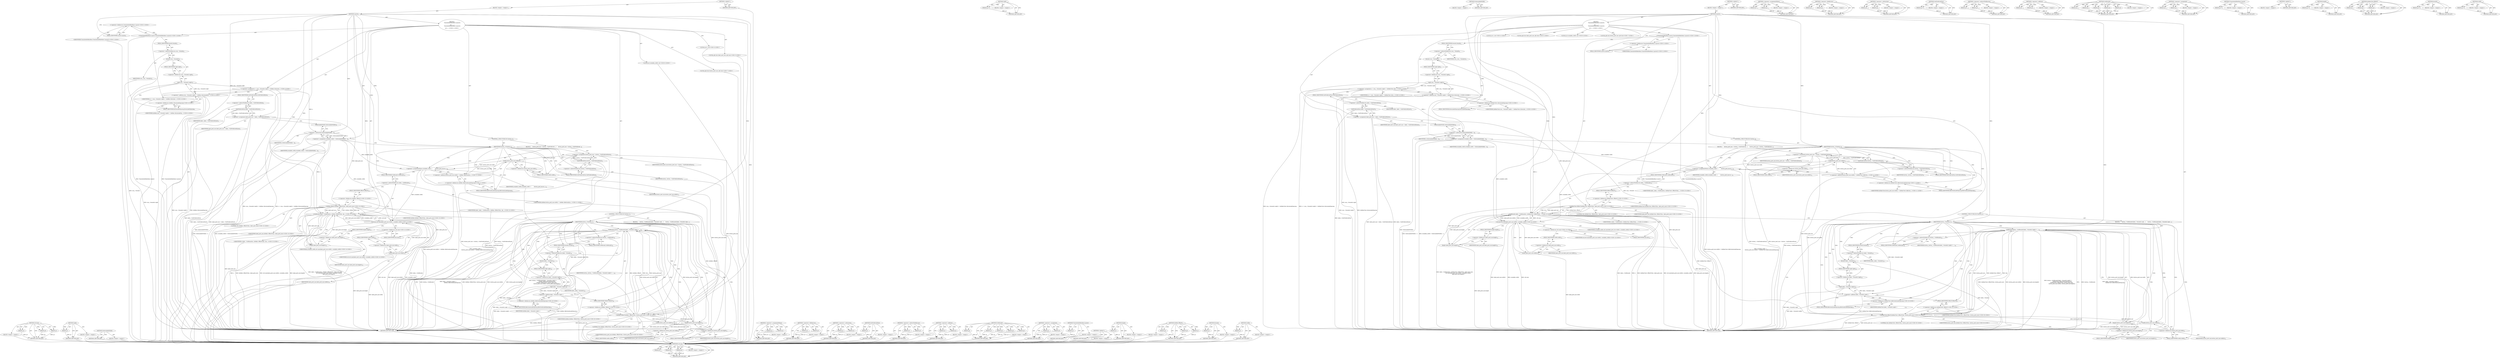 digraph "width" {
vulnerable_203 [label=<(METHOD,std.min)>];
vulnerable_204 [label=<(PARAM,p1)>];
vulnerable_205 [label=<(PARAM,p2)>];
vulnerable_206 [label=<(PARAM,p3)>];
vulnerable_207 [label=<(BLOCK,&lt;empty&gt;,&lt;empty&gt;)>];
vulnerable_208 [label=<(METHOD_RETURN,ANY)>];
vulnerable_155 [label=<(METHOD,right)>];
vulnerable_156 [label=<(PARAM,p1)>];
vulnerable_157 [label=<(BLOCK,&lt;empty&gt;,&lt;empty&gt;)>];
vulnerable_158 [label=<(METHOD_RETURN,ANY)>];
vulnerable_177 [label=<(METHOD,GetAvailableWidth)>];
vulnerable_178 [label=<(BLOCK,&lt;empty&gt;,&lt;empty&gt;)>];
vulnerable_179 [label=<(METHOD_RETURN,ANY)>];
vulnerable_6 [label=<(METHOD,&lt;global&gt;)<SUB>1</SUB>>];
vulnerable_7 [label=<(BLOCK,&lt;empty&gt;,&lt;empty&gt;)<SUB>1</SUB>>];
vulnerable_8 [label=<(METHOD,Layout)<SUB>1</SUB>>];
vulnerable_9 [label="<(BLOCK,{
   TranslateInfoBarBase::Layout();
 
  int x ...,{
   TranslateInfoBarBase::Layout();
 
  int x ...)<SUB>1</SUB>>"];
vulnerable_10 [label="<(TranslateInfoBarBase.Layout,TranslateInfoBarBase::Layout())<SUB>2</SUB>>"];
vulnerable_11 [label="<(&lt;operator&gt;.fieldAccess,TranslateInfoBarBase::Layout)<SUB>2</SUB>>"];
vulnerable_12 [label="<(IDENTIFIER,TranslateInfoBarBase,TranslateInfoBarBase::Layout())<SUB>2</SUB>>"];
vulnerable_13 [label=<(FIELD_IDENTIFIER,Layout,Layout)<SUB>2</SUB>>];
vulnerable_14 [label="<(LOCAL,int x: int)<SUB>4</SUB>>"];
vulnerable_15 [label="<(&lt;operator&gt;.assignment,x = icon_-&gt;bounds().right() + InfoBar::kIconLab...)<SUB>4</SUB>>"];
vulnerable_16 [label="<(IDENTIFIER,x,x = icon_-&gt;bounds().right() + InfoBar::kIconLab...)<SUB>4</SUB>>"];
vulnerable_17 [label="<(&lt;operator&gt;.addition,icon_-&gt;bounds().right() + InfoBar::kIconLabelSp...)<SUB>4</SUB>>"];
vulnerable_18 [label=<(right,icon_-&gt;bounds().right())<SUB>4</SUB>>];
vulnerable_19 [label=<(&lt;operator&gt;.fieldAccess,icon_-&gt;bounds().right)<SUB>4</SUB>>];
vulnerable_20 [label=<(bounds,icon_-&gt;bounds())<SUB>4</SUB>>];
vulnerable_21 [label=<(&lt;operator&gt;.indirectFieldAccess,icon_-&gt;bounds)<SUB>4</SUB>>];
vulnerable_22 [label=<(IDENTIFIER,icon_,icon_-&gt;bounds())<SUB>4</SUB>>];
vulnerable_23 [label=<(FIELD_IDENTIFIER,bounds,bounds)<SUB>4</SUB>>];
vulnerable_24 [label=<(FIELD_IDENTIFIER,right,right)<SUB>4</SUB>>];
vulnerable_25 [label="<(&lt;operator&gt;.fieldAccess,InfoBar::kIconLabelSpacing)<SUB>4</SUB>>"];
vulnerable_26 [label="<(IDENTIFIER,InfoBar,icon_-&gt;bounds().right() + InfoBar::kIconLabelSp...)<SUB>4</SUB>>"];
vulnerable_27 [label=<(FIELD_IDENTIFIER,kIconLabelSpacing,kIconLabelSpacing)<SUB>4</SUB>>];
vulnerable_28 [label="<(LOCAL,gfx.Size label_pref_size: gfx.Size)<SUB>5</SUB>>"];
vulnerable_29 [label=<(&lt;operator&gt;.assignment,label_pref_size = label_-&gt;GetPreferredSize())<SUB>5</SUB>>];
vulnerable_30 [label=<(IDENTIFIER,label_pref_size,label_pref_size = label_-&gt;GetPreferredSize())<SUB>5</SUB>>];
vulnerable_31 [label=<(GetPreferredSize,label_-&gt;GetPreferredSize())<SUB>5</SUB>>];
vulnerable_32 [label=<(&lt;operator&gt;.indirectFieldAccess,label_-&gt;GetPreferredSize)<SUB>5</SUB>>];
vulnerable_33 [label=<(IDENTIFIER,label_,label_-&gt;GetPreferredSize())<SUB>5</SUB>>];
vulnerable_34 [label=<(FIELD_IDENTIFIER,GetPreferredSize,GetPreferredSize)<SUB>5</SUB>>];
vulnerable_35 [label="<(LOCAL,int available_width: int)<SUB>6</SUB>>"];
vulnerable_36 [label=<(&lt;operator&gt;.assignment,available_width = GetAvailableWidth() - x)<SUB>6</SUB>>];
vulnerable_37 [label=<(IDENTIFIER,available_width,available_width = GetAvailableWidth() - x)<SUB>6</SUB>>];
vulnerable_38 [label=<(&lt;operator&gt;.subtraction,GetAvailableWidth() - x)<SUB>6</SUB>>];
vulnerable_39 [label=<(GetAvailableWidth,GetAvailableWidth())<SUB>6</SUB>>];
vulnerable_40 [label=<(IDENTIFIER,x,GetAvailableWidth() - x)<SUB>6</SUB>>];
vulnerable_41 [label="<(LOCAL,gfx.Size button_pref_size: gfx.Size)<SUB>7</SUB>>"];
vulnerable_42 [label=<(CONTROL_STRUCTURE,IF,if (button_))<SUB>8</SUB>>];
vulnerable_43 [label=<(IDENTIFIER,button_,if (button_))<SUB>8</SUB>>];
vulnerable_44 [label=<(BLOCK,{
     button_pref_size = button_-&gt;GetPreferred...,{
     button_pref_size = button_-&gt;GetPreferred...)<SUB>8</SUB>>];
vulnerable_45 [label=<(&lt;operator&gt;.assignment,button_pref_size = button_-&gt;GetPreferredSize())<SUB>9</SUB>>];
vulnerable_46 [label=<(IDENTIFIER,button_pref_size,button_pref_size = button_-&gt;GetPreferredSize())<SUB>9</SUB>>];
vulnerable_47 [label=<(GetPreferredSize,button_-&gt;GetPreferredSize())<SUB>9</SUB>>];
vulnerable_48 [label=<(&lt;operator&gt;.indirectFieldAccess,button_-&gt;GetPreferredSize)<SUB>9</SUB>>];
vulnerable_49 [label=<(IDENTIFIER,button_,button_-&gt;GetPreferredSize())<SUB>9</SUB>>];
vulnerable_50 [label=<(FIELD_IDENTIFIER,GetPreferredSize,GetPreferredSize)<SUB>9</SUB>>];
vulnerable_51 [label=<(&lt;operator&gt;.assignmentMinus,available_width -=
        (button_pref_size.wi...)<SUB>10</SUB>>];
vulnerable_52 [label=<(IDENTIFIER,available_width,available_width -=
        (button_pref_size.wi...)<SUB>10</SUB>>];
vulnerable_53 [label="<(&lt;operator&gt;.addition,button_pref_size.width() + InfoBar::kButtonInLa...)<SUB>11</SUB>>"];
vulnerable_54 [label=<(width,button_pref_size.width())<SUB>11</SUB>>];
vulnerable_55 [label=<(&lt;operator&gt;.fieldAccess,button_pref_size.width)<SUB>11</SUB>>];
vulnerable_56 [label=<(IDENTIFIER,button_pref_size,button_pref_size.width())<SUB>11</SUB>>];
vulnerable_57 [label=<(FIELD_IDENTIFIER,width,width)<SUB>11</SUB>>];
vulnerable_58 [label="<(&lt;operator&gt;.fieldAccess,InfoBar::kButtonInLabelSpacing)<SUB>11</SUB>>"];
vulnerable_59 [label="<(IDENTIFIER,InfoBar,button_pref_size.width() + InfoBar::kButtonInLa...)<SUB>11</SUB>>"];
vulnerable_60 [label=<(FIELD_IDENTIFIER,kButtonInLabelSpacing,kButtonInLabelSpacing)<SUB>11</SUB>>];
vulnerable_61 [label="<(SetBounds,label_-&gt;SetBounds(x, InfoBar::OffsetY(this, lab...)<SUB>13</SUB>>"];
vulnerable_62 [label=<(&lt;operator&gt;.indirectFieldAccess,label_-&gt;SetBounds)<SUB>13</SUB>>];
vulnerable_63 [label="<(IDENTIFIER,label_,label_-&gt;SetBounds(x, InfoBar::OffsetY(this, lab...)<SUB>13</SUB>>"];
vulnerable_64 [label=<(FIELD_IDENTIFIER,SetBounds,SetBounds)<SUB>13</SUB>>];
vulnerable_65 [label="<(IDENTIFIER,x,label_-&gt;SetBounds(x, InfoBar::OffsetY(this, lab...)<SUB>13</SUB>>"];
vulnerable_66 [label="<(InfoBar.OffsetY,InfoBar::OffsetY(this, label_pref_size))<SUB>13</SUB>>"];
vulnerable_67 [label="<(&lt;operator&gt;.fieldAccess,InfoBar::OffsetY)<SUB>13</SUB>>"];
vulnerable_68 [label="<(IDENTIFIER,InfoBar,InfoBar::OffsetY(this, label_pref_size))<SUB>13</SUB>>"];
vulnerable_69 [label=<(FIELD_IDENTIFIER,OffsetY,OffsetY)<SUB>13</SUB>>];
vulnerable_70 [label="<(LITERAL,this,InfoBar::OffsetY(this, label_pref_size))<SUB>13</SUB>>"];
vulnerable_71 [label="<(IDENTIFIER,label_pref_size,InfoBar::OffsetY(this, label_pref_size))<SUB>13</SUB>>"];
vulnerable_72 [label="<(std.min,std::min(label_pref_size.width(), available_width))<SUB>14</SUB>>"];
vulnerable_73 [label="<(&lt;operator&gt;.fieldAccess,std::min)<SUB>14</SUB>>"];
vulnerable_74 [label="<(IDENTIFIER,std,std::min(label_pref_size.width(), available_width))<SUB>14</SUB>>"];
vulnerable_75 [label=<(FIELD_IDENTIFIER,min,min)<SUB>14</SUB>>];
vulnerable_76 [label=<(width,label_pref_size.width())<SUB>14</SUB>>];
vulnerable_77 [label=<(&lt;operator&gt;.fieldAccess,label_pref_size.width)<SUB>14</SUB>>];
vulnerable_78 [label=<(IDENTIFIER,label_pref_size,label_pref_size.width())<SUB>14</SUB>>];
vulnerable_79 [label=<(FIELD_IDENTIFIER,width,width)<SUB>14</SUB>>];
vulnerable_80 [label="<(IDENTIFIER,available_width,std::min(label_pref_size.width(), available_width))<SUB>14</SUB>>"];
vulnerable_81 [label=<(height,label_pref_size.height())<SUB>15</SUB>>];
vulnerable_82 [label=<(&lt;operator&gt;.fieldAccess,label_pref_size.height)<SUB>15</SUB>>];
vulnerable_83 [label=<(IDENTIFIER,label_pref_size,label_pref_size.height())<SUB>15</SUB>>];
vulnerable_84 [label=<(FIELD_IDENTIFIER,height,height)<SUB>15</SUB>>];
vulnerable_85 [label=<(CONTROL_STRUCTURE,IF,if (button_))<SUB>17</SUB>>];
vulnerable_86 [label=<(IDENTIFIER,button_,if (button_))<SUB>17</SUB>>];
vulnerable_87 [label=<(BLOCK,{
     button_-&gt;SetBounds(label_-&gt;bounds().righ...,{
     button_-&gt;SetBounds(label_-&gt;bounds().righ...)<SUB>17</SUB>>];
vulnerable_88 [label=<(SetBounds,button_-&gt;SetBounds(label_-&gt;bounds().right() +
 ...)<SUB>18</SUB>>];
vulnerable_89 [label=<(&lt;operator&gt;.indirectFieldAccess,button_-&gt;SetBounds)<SUB>18</SUB>>];
vulnerable_90 [label=<(IDENTIFIER,button_,button_-&gt;SetBounds(label_-&gt;bounds().right() +
 ...)<SUB>18</SUB>>];
vulnerable_91 [label=<(FIELD_IDENTIFIER,SetBounds,SetBounds)<SUB>18</SUB>>];
vulnerable_92 [label=<(&lt;operator&gt;.addition,label_-&gt;bounds().right() +
                    ...)<SUB>18</SUB>>];
vulnerable_93 [label=<(right,label_-&gt;bounds().right())<SUB>18</SUB>>];
vulnerable_94 [label=<(&lt;operator&gt;.fieldAccess,label_-&gt;bounds().right)<SUB>18</SUB>>];
vulnerable_95 [label=<(bounds,label_-&gt;bounds())<SUB>18</SUB>>];
vulnerable_96 [label=<(&lt;operator&gt;.indirectFieldAccess,label_-&gt;bounds)<SUB>18</SUB>>];
vulnerable_97 [label=<(IDENTIFIER,label_,label_-&gt;bounds())<SUB>18</SUB>>];
vulnerable_98 [label=<(FIELD_IDENTIFIER,bounds,bounds)<SUB>18</SUB>>];
vulnerable_99 [label=<(FIELD_IDENTIFIER,right,right)<SUB>18</SUB>>];
vulnerable_100 [label="<(&lt;operator&gt;.fieldAccess,InfoBar::kButtonInLabelSpacing)<SUB>19</SUB>>"];
vulnerable_101 [label=<(IDENTIFIER,InfoBar,label_-&gt;bounds().right() +
                    ...)<SUB>19</SUB>>];
vulnerable_102 [label=<(FIELD_IDENTIFIER,kButtonInLabelSpacing,kButtonInLabelSpacing)<SUB>19</SUB>>];
vulnerable_103 [label="<(InfoBar.OffsetY,InfoBar::OffsetY(this, button_pref_size))<SUB>20</SUB>>"];
vulnerable_104 [label="<(&lt;operator&gt;.fieldAccess,InfoBar::OffsetY)<SUB>20</SUB>>"];
vulnerable_105 [label="<(IDENTIFIER,InfoBar,InfoBar::OffsetY(this, button_pref_size))<SUB>20</SUB>>"];
vulnerable_106 [label=<(FIELD_IDENTIFIER,OffsetY,OffsetY)<SUB>20</SUB>>];
vulnerable_107 [label="<(LITERAL,this,InfoBar::OffsetY(this, button_pref_size))<SUB>20</SUB>>"];
vulnerable_108 [label="<(IDENTIFIER,button_pref_size,InfoBar::OffsetY(this, button_pref_size))<SUB>20</SUB>>"];
vulnerable_109 [label=<(width,button_pref_size.width())<SUB>21</SUB>>];
vulnerable_110 [label=<(&lt;operator&gt;.fieldAccess,button_pref_size.width)<SUB>21</SUB>>];
vulnerable_111 [label=<(IDENTIFIER,button_pref_size,button_pref_size.width())<SUB>21</SUB>>];
vulnerable_112 [label=<(FIELD_IDENTIFIER,width,width)<SUB>21</SUB>>];
vulnerable_113 [label=<(height,button_pref_size.height())<SUB>21</SUB>>];
vulnerable_114 [label=<(&lt;operator&gt;.fieldAccess,button_pref_size.height)<SUB>21</SUB>>];
vulnerable_115 [label=<(IDENTIFIER,button_pref_size,button_pref_size.height())<SUB>21</SUB>>];
vulnerable_116 [label=<(FIELD_IDENTIFIER,height,height)<SUB>21</SUB>>];
vulnerable_117 [label=<(METHOD_RETURN,void)<SUB>1</SUB>>];
vulnerable_119 [label=<(METHOD_RETURN,ANY)<SUB>1</SUB>>];
vulnerable_180 [label=<(METHOD,&lt;operator&gt;.assignmentMinus)>];
vulnerable_181 [label=<(PARAM,p1)>];
vulnerable_182 [label=<(PARAM,p2)>];
vulnerable_183 [label=<(BLOCK,&lt;empty&gt;,&lt;empty&gt;)>];
vulnerable_184 [label=<(METHOD_RETURN,ANY)>];
vulnerable_140 [label=<(METHOD,&lt;operator&gt;.fieldAccess)>];
vulnerable_141 [label=<(PARAM,p1)>];
vulnerable_142 [label=<(PARAM,p2)>];
vulnerable_143 [label=<(BLOCK,&lt;empty&gt;,&lt;empty&gt;)>];
vulnerable_144 [label=<(METHOD_RETURN,ANY)>];
vulnerable_172 [label=<(METHOD,&lt;operator&gt;.subtraction)>];
vulnerable_173 [label=<(PARAM,p1)>];
vulnerable_174 [label=<(PARAM,p2)>];
vulnerable_175 [label=<(BLOCK,&lt;empty&gt;,&lt;empty&gt;)>];
vulnerable_176 [label=<(METHOD_RETURN,ANY)>];
vulnerable_168 [label=<(METHOD,GetPreferredSize)>];
vulnerable_169 [label=<(PARAM,p1)>];
vulnerable_170 [label=<(BLOCK,&lt;empty&gt;,&lt;empty&gt;)>];
vulnerable_171 [label=<(METHOD_RETURN,ANY)>];
vulnerable_163 [label=<(METHOD,&lt;operator&gt;.indirectFieldAccess)>];
vulnerable_164 [label=<(PARAM,p1)>];
vulnerable_165 [label=<(PARAM,p2)>];
vulnerable_166 [label=<(BLOCK,&lt;empty&gt;,&lt;empty&gt;)>];
vulnerable_167 [label=<(METHOD_RETURN,ANY)>];
vulnerable_150 [label=<(METHOD,&lt;operator&gt;.addition)>];
vulnerable_151 [label=<(PARAM,p1)>];
vulnerable_152 [label=<(PARAM,p2)>];
vulnerable_153 [label=<(BLOCK,&lt;empty&gt;,&lt;empty&gt;)>];
vulnerable_154 [label=<(METHOD_RETURN,ANY)>];
vulnerable_189 [label=<(METHOD,SetBounds)>];
vulnerable_190 [label=<(PARAM,p1)>];
vulnerable_191 [label=<(PARAM,p2)>];
vulnerable_192 [label=<(PARAM,p3)>];
vulnerable_193 [label=<(PARAM,p4)>];
vulnerable_194 [label=<(PARAM,p5)>];
vulnerable_195 [label=<(BLOCK,&lt;empty&gt;,&lt;empty&gt;)>];
vulnerable_196 [label=<(METHOD_RETURN,ANY)>];
vulnerable_145 [label=<(METHOD,&lt;operator&gt;.assignment)>];
vulnerable_146 [label=<(PARAM,p1)>];
vulnerable_147 [label=<(PARAM,p2)>];
vulnerable_148 [label=<(BLOCK,&lt;empty&gt;,&lt;empty&gt;)>];
vulnerable_149 [label=<(METHOD_RETURN,ANY)>];
vulnerable_136 [label=<(METHOD,TranslateInfoBarBase.Layout)>];
vulnerable_137 [label=<(PARAM,p1)>];
vulnerable_138 [label=<(BLOCK,&lt;empty&gt;,&lt;empty&gt;)>];
vulnerable_139 [label=<(METHOD_RETURN,ANY)>];
vulnerable_130 [label=<(METHOD,&lt;global&gt;)<SUB>1</SUB>>];
vulnerable_131 [label=<(BLOCK,&lt;empty&gt;,&lt;empty&gt;)>];
vulnerable_132 [label=<(METHOD_RETURN,ANY)>];
vulnerable_209 [label=<(METHOD,height)>];
vulnerable_210 [label=<(PARAM,p1)>];
vulnerable_211 [label=<(BLOCK,&lt;empty&gt;,&lt;empty&gt;)>];
vulnerable_212 [label=<(METHOD_RETURN,ANY)>];
vulnerable_197 [label=<(METHOD,InfoBar.OffsetY)>];
vulnerable_198 [label=<(PARAM,p1)>];
vulnerable_199 [label=<(PARAM,p2)>];
vulnerable_200 [label=<(PARAM,p3)>];
vulnerable_201 [label=<(BLOCK,&lt;empty&gt;,&lt;empty&gt;)>];
vulnerable_202 [label=<(METHOD_RETURN,ANY)>];
vulnerable_159 [label=<(METHOD,bounds)>];
vulnerable_160 [label=<(PARAM,p1)>];
vulnerable_161 [label=<(BLOCK,&lt;empty&gt;,&lt;empty&gt;)>];
vulnerable_162 [label=<(METHOD_RETURN,ANY)>];
vulnerable_185 [label=<(METHOD,width)>];
vulnerable_186 [label=<(PARAM,p1)>];
vulnerable_187 [label=<(BLOCK,&lt;empty&gt;,&lt;empty&gt;)>];
vulnerable_188 [label=<(METHOD_RETURN,ANY)>];
fixed_203 [label=<(METHOD,std.min)>];
fixed_204 [label=<(PARAM,p1)>];
fixed_205 [label=<(PARAM,p2)>];
fixed_206 [label=<(PARAM,p3)>];
fixed_207 [label=<(BLOCK,&lt;empty&gt;,&lt;empty&gt;)>];
fixed_208 [label=<(METHOD_RETURN,ANY)>];
fixed_155 [label=<(METHOD,right)>];
fixed_156 [label=<(PARAM,p1)>];
fixed_157 [label=<(BLOCK,&lt;empty&gt;,&lt;empty&gt;)>];
fixed_158 [label=<(METHOD_RETURN,ANY)>];
fixed_177 [label=<(METHOD,GetAvailableWidth)>];
fixed_178 [label=<(BLOCK,&lt;empty&gt;,&lt;empty&gt;)>];
fixed_179 [label=<(METHOD_RETURN,ANY)>];
fixed_6 [label=<(METHOD,&lt;global&gt;)<SUB>1</SUB>>];
fixed_7 [label=<(BLOCK,&lt;empty&gt;,&lt;empty&gt;)<SUB>1</SUB>>];
fixed_8 [label=<(METHOD,Layout)<SUB>1</SUB>>];
fixed_9 [label="<(BLOCK,{
   TranslateInfoBarBase::Layout();
 
  int x ...,{
   TranslateInfoBarBase::Layout();
 
  int x ...)<SUB>1</SUB>>"];
fixed_10 [label="<(TranslateInfoBarBase.Layout,TranslateInfoBarBase::Layout())<SUB>2</SUB>>"];
fixed_11 [label="<(&lt;operator&gt;.fieldAccess,TranslateInfoBarBase::Layout)<SUB>2</SUB>>"];
fixed_12 [label="<(IDENTIFIER,TranslateInfoBarBase,TranslateInfoBarBase::Layout())<SUB>2</SUB>>"];
fixed_13 [label=<(FIELD_IDENTIFIER,Layout,Layout)<SUB>2</SUB>>];
fixed_14 [label="<(LOCAL,int x: int)<SUB>4</SUB>>"];
fixed_15 [label="<(&lt;operator&gt;.assignment,x = icon_-&gt;bounds().right() + InfoBarView::kIco...)<SUB>4</SUB>>"];
fixed_16 [label="<(IDENTIFIER,x,x = icon_-&gt;bounds().right() + InfoBarView::kIco...)<SUB>4</SUB>>"];
fixed_17 [label="<(&lt;operator&gt;.addition,icon_-&gt;bounds().right() + InfoBarView::kIconLab...)<SUB>4</SUB>>"];
fixed_18 [label=<(right,icon_-&gt;bounds().right())<SUB>4</SUB>>];
fixed_19 [label=<(&lt;operator&gt;.fieldAccess,icon_-&gt;bounds().right)<SUB>4</SUB>>];
fixed_20 [label=<(bounds,icon_-&gt;bounds())<SUB>4</SUB>>];
fixed_21 [label=<(&lt;operator&gt;.indirectFieldAccess,icon_-&gt;bounds)<SUB>4</SUB>>];
fixed_22 [label=<(IDENTIFIER,icon_,icon_-&gt;bounds())<SUB>4</SUB>>];
fixed_23 [label=<(FIELD_IDENTIFIER,bounds,bounds)<SUB>4</SUB>>];
fixed_24 [label=<(FIELD_IDENTIFIER,right,right)<SUB>4</SUB>>];
fixed_25 [label="<(&lt;operator&gt;.fieldAccess,InfoBarView::kIconLabelSpacing)<SUB>4</SUB>>"];
fixed_26 [label="<(IDENTIFIER,InfoBarView,icon_-&gt;bounds().right() + InfoBarView::kIconLab...)<SUB>4</SUB>>"];
fixed_27 [label=<(FIELD_IDENTIFIER,kIconLabelSpacing,kIconLabelSpacing)<SUB>4</SUB>>];
fixed_28 [label="<(LOCAL,gfx.Size label_pref_size: gfx.Size)<SUB>5</SUB>>"];
fixed_29 [label=<(&lt;operator&gt;.assignment,label_pref_size = label_-&gt;GetPreferredSize())<SUB>5</SUB>>];
fixed_30 [label=<(IDENTIFIER,label_pref_size,label_pref_size = label_-&gt;GetPreferredSize())<SUB>5</SUB>>];
fixed_31 [label=<(GetPreferredSize,label_-&gt;GetPreferredSize())<SUB>5</SUB>>];
fixed_32 [label=<(&lt;operator&gt;.indirectFieldAccess,label_-&gt;GetPreferredSize)<SUB>5</SUB>>];
fixed_33 [label=<(IDENTIFIER,label_,label_-&gt;GetPreferredSize())<SUB>5</SUB>>];
fixed_34 [label=<(FIELD_IDENTIFIER,GetPreferredSize,GetPreferredSize)<SUB>5</SUB>>];
fixed_35 [label="<(LOCAL,int available_width: int)<SUB>6</SUB>>"];
fixed_36 [label=<(&lt;operator&gt;.assignment,available_width = GetAvailableWidth() - x)<SUB>6</SUB>>];
fixed_37 [label=<(IDENTIFIER,available_width,available_width = GetAvailableWidth() - x)<SUB>6</SUB>>];
fixed_38 [label=<(&lt;operator&gt;.subtraction,GetAvailableWidth() - x)<SUB>6</SUB>>];
fixed_39 [label=<(GetAvailableWidth,GetAvailableWidth())<SUB>6</SUB>>];
fixed_40 [label=<(IDENTIFIER,x,GetAvailableWidth() - x)<SUB>6</SUB>>];
fixed_41 [label="<(LOCAL,gfx.Size button_pref_size: gfx.Size)<SUB>7</SUB>>"];
fixed_42 [label=<(CONTROL_STRUCTURE,IF,if (button_))<SUB>8</SUB>>];
fixed_43 [label=<(IDENTIFIER,button_,if (button_))<SUB>8</SUB>>];
fixed_44 [label=<(BLOCK,{
     button_pref_size = button_-&gt;GetPreferred...,{
     button_pref_size = button_-&gt;GetPreferred...)<SUB>8</SUB>>];
fixed_45 [label=<(&lt;operator&gt;.assignment,button_pref_size = button_-&gt;GetPreferredSize())<SUB>9</SUB>>];
fixed_46 [label=<(IDENTIFIER,button_pref_size,button_pref_size = button_-&gt;GetPreferredSize())<SUB>9</SUB>>];
fixed_47 [label=<(GetPreferredSize,button_-&gt;GetPreferredSize())<SUB>9</SUB>>];
fixed_48 [label=<(&lt;operator&gt;.indirectFieldAccess,button_-&gt;GetPreferredSize)<SUB>9</SUB>>];
fixed_49 [label=<(IDENTIFIER,button_,button_-&gt;GetPreferredSize())<SUB>9</SUB>>];
fixed_50 [label=<(FIELD_IDENTIFIER,GetPreferredSize,GetPreferredSize)<SUB>9</SUB>>];
fixed_51 [label=<(&lt;operator&gt;.assignmentMinus,available_width -=
        (button_pref_size.wi...)<SUB>10</SUB>>];
fixed_52 [label=<(IDENTIFIER,available_width,available_width -=
        (button_pref_size.wi...)<SUB>10</SUB>>];
fixed_53 [label="<(&lt;operator&gt;.addition,button_pref_size.width() + InfoBarView::kButton...)<SUB>11</SUB>>"];
fixed_54 [label=<(width,button_pref_size.width())<SUB>11</SUB>>];
fixed_55 [label=<(&lt;operator&gt;.fieldAccess,button_pref_size.width)<SUB>11</SUB>>];
fixed_56 [label=<(IDENTIFIER,button_pref_size,button_pref_size.width())<SUB>11</SUB>>];
fixed_57 [label=<(FIELD_IDENTIFIER,width,width)<SUB>11</SUB>>];
fixed_58 [label="<(&lt;operator&gt;.fieldAccess,InfoBarView::kButtonInLabelSpacing)<SUB>11</SUB>>"];
fixed_59 [label="<(IDENTIFIER,InfoBarView,button_pref_size.width() + InfoBarView::kButton...)<SUB>11</SUB>>"];
fixed_60 [label=<(FIELD_IDENTIFIER,kButtonInLabelSpacing,kButtonInLabelSpacing)<SUB>11</SUB>>];
fixed_61 [label="<(SetBounds,label_-&gt;SetBounds(x, InfoBarView::OffsetY(this,...)<SUB>13</SUB>>"];
fixed_62 [label=<(&lt;operator&gt;.indirectFieldAccess,label_-&gt;SetBounds)<SUB>13</SUB>>];
fixed_63 [label="<(IDENTIFIER,label_,label_-&gt;SetBounds(x, InfoBarView::OffsetY(this,...)<SUB>13</SUB>>"];
fixed_64 [label=<(FIELD_IDENTIFIER,SetBounds,SetBounds)<SUB>13</SUB>>];
fixed_65 [label="<(IDENTIFIER,x,label_-&gt;SetBounds(x, InfoBarView::OffsetY(this,...)<SUB>13</SUB>>"];
fixed_66 [label="<(InfoBarView.OffsetY,InfoBarView::OffsetY(this, label_pref_size))<SUB>13</SUB>>"];
fixed_67 [label="<(&lt;operator&gt;.fieldAccess,InfoBarView::OffsetY)<SUB>13</SUB>>"];
fixed_68 [label="<(IDENTIFIER,InfoBarView,InfoBarView::OffsetY(this, label_pref_size))<SUB>13</SUB>>"];
fixed_69 [label=<(FIELD_IDENTIFIER,OffsetY,OffsetY)<SUB>13</SUB>>];
fixed_70 [label="<(LITERAL,this,InfoBarView::OffsetY(this, label_pref_size))<SUB>13</SUB>>"];
fixed_71 [label="<(IDENTIFIER,label_pref_size,InfoBarView::OffsetY(this, label_pref_size))<SUB>13</SUB>>"];
fixed_72 [label="<(std.min,std::min(label_pref_size.width(), available_width))<SUB>14</SUB>>"];
fixed_73 [label="<(&lt;operator&gt;.fieldAccess,std::min)<SUB>14</SUB>>"];
fixed_74 [label="<(IDENTIFIER,std,std::min(label_pref_size.width(), available_width))<SUB>14</SUB>>"];
fixed_75 [label=<(FIELD_IDENTIFIER,min,min)<SUB>14</SUB>>];
fixed_76 [label=<(width,label_pref_size.width())<SUB>14</SUB>>];
fixed_77 [label=<(&lt;operator&gt;.fieldAccess,label_pref_size.width)<SUB>14</SUB>>];
fixed_78 [label=<(IDENTIFIER,label_pref_size,label_pref_size.width())<SUB>14</SUB>>];
fixed_79 [label=<(FIELD_IDENTIFIER,width,width)<SUB>14</SUB>>];
fixed_80 [label="<(IDENTIFIER,available_width,std::min(label_pref_size.width(), available_width))<SUB>14</SUB>>"];
fixed_81 [label=<(height,label_pref_size.height())<SUB>15</SUB>>];
fixed_82 [label=<(&lt;operator&gt;.fieldAccess,label_pref_size.height)<SUB>15</SUB>>];
fixed_83 [label=<(IDENTIFIER,label_pref_size,label_pref_size.height())<SUB>15</SUB>>];
fixed_84 [label=<(FIELD_IDENTIFIER,height,height)<SUB>15</SUB>>];
fixed_85 [label=<(CONTROL_STRUCTURE,IF,if (button_))<SUB>17</SUB>>];
fixed_86 [label=<(IDENTIFIER,button_,if (button_))<SUB>17</SUB>>];
fixed_87 [label=<(BLOCK,{
     button_-&gt;SetBounds(label_-&gt;bounds().righ...,{
     button_-&gt;SetBounds(label_-&gt;bounds().righ...)<SUB>17</SUB>>];
fixed_88 [label=<(SetBounds,button_-&gt;SetBounds(label_-&gt;bounds().right() +
 ...)<SUB>18</SUB>>];
fixed_89 [label=<(&lt;operator&gt;.indirectFieldAccess,button_-&gt;SetBounds)<SUB>18</SUB>>];
fixed_90 [label=<(IDENTIFIER,button_,button_-&gt;SetBounds(label_-&gt;bounds().right() +
 ...)<SUB>18</SUB>>];
fixed_91 [label=<(FIELD_IDENTIFIER,SetBounds,SetBounds)<SUB>18</SUB>>];
fixed_92 [label=<(&lt;operator&gt;.addition,label_-&gt;bounds().right() +
                    ...)<SUB>18</SUB>>];
fixed_93 [label=<(right,label_-&gt;bounds().right())<SUB>18</SUB>>];
fixed_94 [label=<(&lt;operator&gt;.fieldAccess,label_-&gt;bounds().right)<SUB>18</SUB>>];
fixed_95 [label=<(bounds,label_-&gt;bounds())<SUB>18</SUB>>];
fixed_96 [label=<(&lt;operator&gt;.indirectFieldAccess,label_-&gt;bounds)<SUB>18</SUB>>];
fixed_97 [label=<(IDENTIFIER,label_,label_-&gt;bounds())<SUB>18</SUB>>];
fixed_98 [label=<(FIELD_IDENTIFIER,bounds,bounds)<SUB>18</SUB>>];
fixed_99 [label=<(FIELD_IDENTIFIER,right,right)<SUB>18</SUB>>];
fixed_100 [label="<(&lt;operator&gt;.fieldAccess,InfoBarView::kButtonInLabelSpacing)<SUB>19</SUB>>"];
fixed_101 [label=<(IDENTIFIER,InfoBarView,label_-&gt;bounds().right() +
                    ...)<SUB>19</SUB>>];
fixed_102 [label=<(FIELD_IDENTIFIER,kButtonInLabelSpacing,kButtonInLabelSpacing)<SUB>19</SUB>>];
fixed_103 [label="<(InfoBarView.OffsetY,InfoBarView::OffsetY(this, button_pref_size))<SUB>20</SUB>>"];
fixed_104 [label="<(&lt;operator&gt;.fieldAccess,InfoBarView::OffsetY)<SUB>20</SUB>>"];
fixed_105 [label="<(IDENTIFIER,InfoBarView,InfoBarView::OffsetY(this, button_pref_size))<SUB>20</SUB>>"];
fixed_106 [label=<(FIELD_IDENTIFIER,OffsetY,OffsetY)<SUB>20</SUB>>];
fixed_107 [label="<(LITERAL,this,InfoBarView::OffsetY(this, button_pref_size))<SUB>20</SUB>>"];
fixed_108 [label="<(IDENTIFIER,button_pref_size,InfoBarView::OffsetY(this, button_pref_size))<SUB>20</SUB>>"];
fixed_109 [label=<(width,button_pref_size.width())<SUB>21</SUB>>];
fixed_110 [label=<(&lt;operator&gt;.fieldAccess,button_pref_size.width)<SUB>21</SUB>>];
fixed_111 [label=<(IDENTIFIER,button_pref_size,button_pref_size.width())<SUB>21</SUB>>];
fixed_112 [label=<(FIELD_IDENTIFIER,width,width)<SUB>21</SUB>>];
fixed_113 [label=<(height,button_pref_size.height())<SUB>21</SUB>>];
fixed_114 [label=<(&lt;operator&gt;.fieldAccess,button_pref_size.height)<SUB>21</SUB>>];
fixed_115 [label=<(IDENTIFIER,button_pref_size,button_pref_size.height())<SUB>21</SUB>>];
fixed_116 [label=<(FIELD_IDENTIFIER,height,height)<SUB>21</SUB>>];
fixed_117 [label=<(METHOD_RETURN,void)<SUB>1</SUB>>];
fixed_119 [label=<(METHOD_RETURN,ANY)<SUB>1</SUB>>];
fixed_180 [label=<(METHOD,&lt;operator&gt;.assignmentMinus)>];
fixed_181 [label=<(PARAM,p1)>];
fixed_182 [label=<(PARAM,p2)>];
fixed_183 [label=<(BLOCK,&lt;empty&gt;,&lt;empty&gt;)>];
fixed_184 [label=<(METHOD_RETURN,ANY)>];
fixed_140 [label=<(METHOD,&lt;operator&gt;.fieldAccess)>];
fixed_141 [label=<(PARAM,p1)>];
fixed_142 [label=<(PARAM,p2)>];
fixed_143 [label=<(BLOCK,&lt;empty&gt;,&lt;empty&gt;)>];
fixed_144 [label=<(METHOD_RETURN,ANY)>];
fixed_172 [label=<(METHOD,&lt;operator&gt;.subtraction)>];
fixed_173 [label=<(PARAM,p1)>];
fixed_174 [label=<(PARAM,p2)>];
fixed_175 [label=<(BLOCK,&lt;empty&gt;,&lt;empty&gt;)>];
fixed_176 [label=<(METHOD_RETURN,ANY)>];
fixed_168 [label=<(METHOD,GetPreferredSize)>];
fixed_169 [label=<(PARAM,p1)>];
fixed_170 [label=<(BLOCK,&lt;empty&gt;,&lt;empty&gt;)>];
fixed_171 [label=<(METHOD_RETURN,ANY)>];
fixed_163 [label=<(METHOD,&lt;operator&gt;.indirectFieldAccess)>];
fixed_164 [label=<(PARAM,p1)>];
fixed_165 [label=<(PARAM,p2)>];
fixed_166 [label=<(BLOCK,&lt;empty&gt;,&lt;empty&gt;)>];
fixed_167 [label=<(METHOD_RETURN,ANY)>];
fixed_150 [label=<(METHOD,&lt;operator&gt;.addition)>];
fixed_151 [label=<(PARAM,p1)>];
fixed_152 [label=<(PARAM,p2)>];
fixed_153 [label=<(BLOCK,&lt;empty&gt;,&lt;empty&gt;)>];
fixed_154 [label=<(METHOD_RETURN,ANY)>];
fixed_189 [label=<(METHOD,SetBounds)>];
fixed_190 [label=<(PARAM,p1)>];
fixed_191 [label=<(PARAM,p2)>];
fixed_192 [label=<(PARAM,p3)>];
fixed_193 [label=<(PARAM,p4)>];
fixed_194 [label=<(PARAM,p5)>];
fixed_195 [label=<(BLOCK,&lt;empty&gt;,&lt;empty&gt;)>];
fixed_196 [label=<(METHOD_RETURN,ANY)>];
fixed_145 [label=<(METHOD,&lt;operator&gt;.assignment)>];
fixed_146 [label=<(PARAM,p1)>];
fixed_147 [label=<(PARAM,p2)>];
fixed_148 [label=<(BLOCK,&lt;empty&gt;,&lt;empty&gt;)>];
fixed_149 [label=<(METHOD_RETURN,ANY)>];
fixed_136 [label=<(METHOD,TranslateInfoBarBase.Layout)>];
fixed_137 [label=<(PARAM,p1)>];
fixed_138 [label=<(BLOCK,&lt;empty&gt;,&lt;empty&gt;)>];
fixed_139 [label=<(METHOD_RETURN,ANY)>];
fixed_130 [label=<(METHOD,&lt;global&gt;)<SUB>1</SUB>>];
fixed_131 [label=<(BLOCK,&lt;empty&gt;,&lt;empty&gt;)>];
fixed_132 [label=<(METHOD_RETURN,ANY)>];
fixed_209 [label=<(METHOD,height)>];
fixed_210 [label=<(PARAM,p1)>];
fixed_211 [label=<(BLOCK,&lt;empty&gt;,&lt;empty&gt;)>];
fixed_212 [label=<(METHOD_RETURN,ANY)>];
fixed_197 [label=<(METHOD,InfoBarView.OffsetY)>];
fixed_198 [label=<(PARAM,p1)>];
fixed_199 [label=<(PARAM,p2)>];
fixed_200 [label=<(PARAM,p3)>];
fixed_201 [label=<(BLOCK,&lt;empty&gt;,&lt;empty&gt;)>];
fixed_202 [label=<(METHOD_RETURN,ANY)>];
fixed_159 [label=<(METHOD,bounds)>];
fixed_160 [label=<(PARAM,p1)>];
fixed_161 [label=<(BLOCK,&lt;empty&gt;,&lt;empty&gt;)>];
fixed_162 [label=<(METHOD_RETURN,ANY)>];
fixed_185 [label=<(METHOD,width)>];
fixed_186 [label=<(PARAM,p1)>];
fixed_187 [label=<(BLOCK,&lt;empty&gt;,&lt;empty&gt;)>];
fixed_188 [label=<(METHOD_RETURN,ANY)>];
vulnerable_203 -> vulnerable_204  [key=0, label="AST: "];
vulnerable_203 -> vulnerable_204  [key=1, label="DDG: "];
vulnerable_203 -> vulnerable_207  [key=0, label="AST: "];
vulnerable_203 -> vulnerable_205  [key=0, label="AST: "];
vulnerable_203 -> vulnerable_205  [key=1, label="DDG: "];
vulnerable_203 -> vulnerable_208  [key=0, label="AST: "];
vulnerable_203 -> vulnerable_208  [key=1, label="CFG: "];
vulnerable_203 -> vulnerable_206  [key=0, label="AST: "];
vulnerable_203 -> vulnerable_206  [key=1, label="DDG: "];
vulnerable_204 -> vulnerable_208  [key=0, label="DDG: p1"];
vulnerable_205 -> vulnerable_208  [key=0, label="DDG: p2"];
vulnerable_206 -> vulnerable_208  [key=0, label="DDG: p3"];
vulnerable_207 -> fixed_203  [key=0];
vulnerable_208 -> fixed_203  [key=0];
vulnerable_155 -> vulnerable_156  [key=0, label="AST: "];
vulnerable_155 -> vulnerable_156  [key=1, label="DDG: "];
vulnerable_155 -> vulnerable_157  [key=0, label="AST: "];
vulnerable_155 -> vulnerable_158  [key=0, label="AST: "];
vulnerable_155 -> vulnerable_158  [key=1, label="CFG: "];
vulnerable_156 -> vulnerable_158  [key=0, label="DDG: p1"];
vulnerable_157 -> fixed_203  [key=0];
vulnerable_158 -> fixed_203  [key=0];
vulnerable_177 -> vulnerable_178  [key=0, label="AST: "];
vulnerable_177 -> vulnerable_179  [key=0, label="AST: "];
vulnerable_177 -> vulnerable_179  [key=1, label="CFG: "];
vulnerable_178 -> fixed_203  [key=0];
vulnerable_179 -> fixed_203  [key=0];
vulnerable_6 -> vulnerable_7  [key=0, label="AST: "];
vulnerable_6 -> vulnerable_119  [key=0, label="AST: "];
vulnerable_6 -> vulnerable_119  [key=1, label="CFG: "];
vulnerable_7 -> vulnerable_8  [key=0, label="AST: "];
vulnerable_8 -> vulnerable_9  [key=0, label="AST: "];
vulnerable_8 -> vulnerable_117  [key=0, label="AST: "];
vulnerable_8 -> vulnerable_13  [key=0, label="CFG: "];
vulnerable_8 -> vulnerable_43  [key=0, label="DDG: "];
vulnerable_8 -> vulnerable_61  [key=0, label="DDG: "];
vulnerable_8 -> vulnerable_86  [key=0, label="DDG: "];
vulnerable_8 -> vulnerable_38  [key=0, label="DDG: "];
vulnerable_8 -> vulnerable_66  [key=0, label="DDG: "];
vulnerable_8 -> vulnerable_72  [key=0, label="DDG: "];
vulnerable_8 -> vulnerable_51  [key=0, label="DDG: "];
vulnerable_8 -> vulnerable_103  [key=0, label="DDG: "];
vulnerable_9 -> vulnerable_10  [key=0, label="AST: "];
vulnerable_9 -> vulnerable_14  [key=0, label="AST: "];
vulnerable_9 -> vulnerable_15  [key=0, label="AST: "];
vulnerable_9 -> vulnerable_28  [key=0, label="AST: "];
vulnerable_9 -> vulnerable_29  [key=0, label="AST: "];
vulnerable_9 -> vulnerable_35  [key=0, label="AST: "];
vulnerable_9 -> vulnerable_36  [key=0, label="AST: "];
vulnerable_9 -> vulnerable_41  [key=0, label="AST: "];
vulnerable_9 -> vulnerable_42  [key=0, label="AST: "];
vulnerable_9 -> vulnerable_61  [key=0, label="AST: "];
vulnerable_9 -> vulnerable_85  [key=0, label="AST: "];
vulnerable_10 -> vulnerable_11  [key=0, label="AST: "];
vulnerable_10 -> vulnerable_23  [key=0, label="CFG: "];
vulnerable_10 -> vulnerable_117  [key=0, label="DDG: TranslateInfoBarBase::Layout"];
vulnerable_10 -> vulnerable_117  [key=1, label="DDG: TranslateInfoBarBase::Layout()"];
vulnerable_11 -> vulnerable_12  [key=0, label="AST: "];
vulnerable_11 -> vulnerable_13  [key=0, label="AST: "];
vulnerable_11 -> vulnerable_10  [key=0, label="CFG: "];
vulnerable_12 -> fixed_203  [key=0];
vulnerable_13 -> vulnerable_11  [key=0, label="CFG: "];
vulnerable_14 -> fixed_203  [key=0];
vulnerable_15 -> vulnerable_16  [key=0, label="AST: "];
vulnerable_15 -> vulnerable_17  [key=0, label="AST: "];
vulnerable_15 -> vulnerable_34  [key=0, label="CFG: "];
vulnerable_15 -> vulnerable_117  [key=0, label="DDG: icon_-&gt;bounds().right() + InfoBar::kIconLabelSpacing"];
vulnerable_15 -> vulnerable_117  [key=1, label="DDG: x = icon_-&gt;bounds().right() + InfoBar::kIconLabelSpacing"];
vulnerable_15 -> vulnerable_38  [key=0, label="DDG: x"];
vulnerable_16 -> fixed_203  [key=0];
vulnerable_17 -> vulnerable_18  [key=0, label="AST: "];
vulnerable_17 -> vulnerable_25  [key=0, label="AST: "];
vulnerable_17 -> vulnerable_15  [key=0, label="CFG: "];
vulnerable_17 -> vulnerable_117  [key=0, label="DDG: icon_-&gt;bounds().right()"];
vulnerable_17 -> vulnerable_117  [key=1, label="DDG: InfoBar::kIconLabelSpacing"];
vulnerable_18 -> vulnerable_19  [key=0, label="AST: "];
vulnerable_18 -> vulnerable_27  [key=0, label="CFG: "];
vulnerable_18 -> vulnerable_117  [key=0, label="DDG: icon_-&gt;bounds().right"];
vulnerable_18 -> vulnerable_15  [key=0, label="DDG: icon_-&gt;bounds().right"];
vulnerable_18 -> vulnerable_17  [key=0, label="DDG: icon_-&gt;bounds().right"];
vulnerable_19 -> vulnerable_20  [key=0, label="AST: "];
vulnerable_19 -> vulnerable_24  [key=0, label="AST: "];
vulnerable_19 -> vulnerable_18  [key=0, label="CFG: "];
vulnerable_20 -> vulnerable_21  [key=0, label="AST: "];
vulnerable_20 -> vulnerable_24  [key=0, label="CFG: "];
vulnerable_20 -> vulnerable_117  [key=0, label="DDG: icon_-&gt;bounds"];
vulnerable_21 -> vulnerable_22  [key=0, label="AST: "];
vulnerable_21 -> vulnerable_23  [key=0, label="AST: "];
vulnerable_21 -> vulnerable_20  [key=0, label="CFG: "];
vulnerable_22 -> fixed_203  [key=0];
vulnerable_23 -> vulnerable_21  [key=0, label="CFG: "];
vulnerable_24 -> vulnerable_19  [key=0, label="CFG: "];
vulnerable_25 -> vulnerable_26  [key=0, label="AST: "];
vulnerable_25 -> vulnerable_27  [key=0, label="AST: "];
vulnerable_25 -> vulnerable_17  [key=0, label="CFG: "];
vulnerable_26 -> fixed_203  [key=0];
vulnerable_27 -> vulnerable_25  [key=0, label="CFG: "];
vulnerable_28 -> fixed_203  [key=0];
vulnerable_29 -> vulnerable_30  [key=0, label="AST: "];
vulnerable_29 -> vulnerable_31  [key=0, label="AST: "];
vulnerable_29 -> vulnerable_39  [key=0, label="CFG: "];
vulnerable_29 -> vulnerable_117  [key=0, label="DDG: label_-&gt;GetPreferredSize()"];
vulnerable_29 -> vulnerable_117  [key=1, label="DDG: label_pref_size = label_-&gt;GetPreferredSize()"];
vulnerable_29 -> vulnerable_66  [key=0, label="DDG: label_pref_size"];
vulnerable_30 -> fixed_203  [key=0];
vulnerable_31 -> vulnerable_32  [key=0, label="AST: "];
vulnerable_31 -> vulnerable_29  [key=0, label="CFG: "];
vulnerable_31 -> vulnerable_29  [key=1, label="DDG: label_-&gt;GetPreferredSize"];
vulnerable_31 -> vulnerable_117  [key=0, label="DDG: label_-&gt;GetPreferredSize"];
vulnerable_32 -> vulnerable_33  [key=0, label="AST: "];
vulnerable_32 -> vulnerable_34  [key=0, label="AST: "];
vulnerable_32 -> vulnerable_31  [key=0, label="CFG: "];
vulnerable_33 -> fixed_203  [key=0];
vulnerable_34 -> vulnerable_32  [key=0, label="CFG: "];
vulnerable_35 -> fixed_203  [key=0];
vulnerable_36 -> vulnerable_37  [key=0, label="AST: "];
vulnerable_36 -> vulnerable_38  [key=0, label="AST: "];
vulnerable_36 -> vulnerable_43  [key=0, label="CFG: "];
vulnerable_36 -> vulnerable_117  [key=0, label="DDG: GetAvailableWidth() - x"];
vulnerable_36 -> vulnerable_117  [key=1, label="DDG: available_width = GetAvailableWidth() - x"];
vulnerable_36 -> vulnerable_72  [key=0, label="DDG: available_width"];
vulnerable_36 -> vulnerable_51  [key=0, label="DDG: available_width"];
vulnerable_37 -> fixed_203  [key=0];
vulnerable_38 -> vulnerable_39  [key=0, label="AST: "];
vulnerable_38 -> vulnerable_40  [key=0, label="AST: "];
vulnerable_38 -> vulnerable_36  [key=0, label="CFG: "];
vulnerable_38 -> vulnerable_36  [key=1, label="DDG: GetAvailableWidth()"];
vulnerable_38 -> vulnerable_36  [key=2, label="DDG: x"];
vulnerable_38 -> vulnerable_117  [key=0, label="DDG: GetAvailableWidth()"];
vulnerable_38 -> vulnerable_61  [key=0, label="DDG: x"];
vulnerable_39 -> vulnerable_38  [key=0, label="CFG: "];
vulnerable_40 -> fixed_203  [key=0];
vulnerable_41 -> fixed_203  [key=0];
vulnerable_42 -> vulnerable_43  [key=0, label="AST: "];
vulnerable_42 -> vulnerable_44  [key=0, label="AST: "];
vulnerable_43 -> vulnerable_50  [key=0, label="CFG: "];
vulnerable_43 -> vulnerable_50  [key=1, label="CDG: "];
vulnerable_43 -> vulnerable_64  [key=0, label="CFG: "];
vulnerable_43 -> vulnerable_47  [key=0, label="CDG: "];
vulnerable_43 -> vulnerable_48  [key=0, label="CDG: "];
vulnerable_43 -> vulnerable_58  [key=0, label="CDG: "];
vulnerable_43 -> vulnerable_60  [key=0, label="CDG: "];
vulnerable_43 -> vulnerable_51  [key=0, label="CDG: "];
vulnerable_43 -> vulnerable_57  [key=0, label="CDG: "];
vulnerable_43 -> vulnerable_53  [key=0, label="CDG: "];
vulnerable_43 -> vulnerable_45  [key=0, label="CDG: "];
vulnerable_43 -> vulnerable_55  [key=0, label="CDG: "];
vulnerable_43 -> vulnerable_54  [key=0, label="CDG: "];
vulnerable_44 -> vulnerable_45  [key=0, label="AST: "];
vulnerable_44 -> vulnerable_51  [key=0, label="AST: "];
vulnerable_45 -> vulnerable_46  [key=0, label="AST: "];
vulnerable_45 -> vulnerable_47  [key=0, label="AST: "];
vulnerable_45 -> vulnerable_57  [key=0, label="CFG: "];
vulnerable_45 -> vulnerable_117  [key=0, label="DDG: button_-&gt;GetPreferredSize()"];
vulnerable_45 -> vulnerable_117  [key=1, label="DDG: button_pref_size = button_-&gt;GetPreferredSize()"];
vulnerable_45 -> vulnerable_103  [key=0, label="DDG: button_pref_size"];
vulnerable_45 -> vulnerable_54  [key=0, label="DDG: button_pref_size"];
vulnerable_46 -> fixed_203  [key=0];
vulnerable_47 -> vulnerable_48  [key=0, label="AST: "];
vulnerable_47 -> vulnerable_45  [key=0, label="CFG: "];
vulnerable_47 -> vulnerable_45  [key=1, label="DDG: button_-&gt;GetPreferredSize"];
vulnerable_47 -> vulnerable_117  [key=0, label="DDG: button_-&gt;GetPreferredSize"];
vulnerable_48 -> vulnerable_49  [key=0, label="AST: "];
vulnerable_48 -> vulnerable_50  [key=0, label="AST: "];
vulnerable_48 -> vulnerable_47  [key=0, label="CFG: "];
vulnerable_49 -> fixed_203  [key=0];
vulnerable_50 -> vulnerable_48  [key=0, label="CFG: "];
vulnerable_51 -> vulnerable_52  [key=0, label="AST: "];
vulnerable_51 -> vulnerable_53  [key=0, label="AST: "];
vulnerable_51 -> vulnerable_64  [key=0, label="CFG: "];
vulnerable_51 -> vulnerable_117  [key=0, label="DDG: button_pref_size.width() + InfoBar::kButtonInLabelSpacing"];
vulnerable_51 -> vulnerable_117  [key=1, label="DDG: available_width -=
        (button_pref_size.width() + InfoBar::kButtonInLabelSpacing)"];
vulnerable_51 -> vulnerable_72  [key=0, label="DDG: available_width"];
vulnerable_52 -> fixed_203  [key=0];
vulnerable_53 -> vulnerable_54  [key=0, label="AST: "];
vulnerable_53 -> vulnerable_58  [key=0, label="AST: "];
vulnerable_53 -> vulnerable_51  [key=0, label="CFG: "];
vulnerable_54 -> vulnerable_55  [key=0, label="AST: "];
vulnerable_54 -> vulnerable_60  [key=0, label="CFG: "];
vulnerable_54 -> vulnerable_51  [key=0, label="DDG: button_pref_size.width"];
vulnerable_54 -> vulnerable_53  [key=0, label="DDG: button_pref_size.width"];
vulnerable_54 -> vulnerable_103  [key=0, label="DDG: button_pref_size.width"];
vulnerable_55 -> vulnerable_56  [key=0, label="AST: "];
vulnerable_55 -> vulnerable_57  [key=0, label="AST: "];
vulnerable_55 -> vulnerable_54  [key=0, label="CFG: "];
vulnerable_56 -> fixed_203  [key=0];
vulnerable_57 -> vulnerable_55  [key=0, label="CFG: "];
vulnerable_58 -> vulnerable_59  [key=0, label="AST: "];
vulnerable_58 -> vulnerable_60  [key=0, label="AST: "];
vulnerable_58 -> vulnerable_53  [key=0, label="CFG: "];
vulnerable_59 -> fixed_203  [key=0];
vulnerable_60 -> vulnerable_58  [key=0, label="CFG: "];
vulnerable_61 -> vulnerable_62  [key=0, label="AST: "];
vulnerable_61 -> vulnerable_65  [key=0, label="AST: "];
vulnerable_61 -> vulnerable_66  [key=0, label="AST: "];
vulnerable_61 -> vulnerable_72  [key=0, label="AST: "];
vulnerable_61 -> vulnerable_81  [key=0, label="AST: "];
vulnerable_61 -> vulnerable_86  [key=0, label="CFG: "];
vulnerable_61 -> vulnerable_117  [key=0, label="DDG: label_-&gt;SetBounds"];
vulnerable_61 -> vulnerable_117  [key=1, label="DDG: x"];
vulnerable_61 -> vulnerable_117  [key=2, label="DDG: InfoBar::OffsetY(this, label_pref_size)"];
vulnerable_61 -> vulnerable_117  [key=3, label="DDG: std::min(label_pref_size.width(), available_width)"];
vulnerable_61 -> vulnerable_117  [key=4, label="DDG: label_pref_size.height()"];
vulnerable_61 -> vulnerable_117  [key=5, label="DDG: label_-&gt;SetBounds(x, InfoBar::OffsetY(this, label_pref_size),
                     std::min(label_pref_size.width(), available_width),
                     label_pref_size.height())"];
vulnerable_62 -> vulnerable_63  [key=0, label="AST: "];
vulnerable_62 -> vulnerable_64  [key=0, label="AST: "];
vulnerable_62 -> vulnerable_69  [key=0, label="CFG: "];
vulnerable_63 -> fixed_203  [key=0];
vulnerable_64 -> vulnerable_62  [key=0, label="CFG: "];
vulnerable_65 -> fixed_203  [key=0];
vulnerable_66 -> vulnerable_67  [key=0, label="AST: "];
vulnerable_66 -> vulnerable_70  [key=0, label="AST: "];
vulnerable_66 -> vulnerable_71  [key=0, label="AST: "];
vulnerable_66 -> vulnerable_75  [key=0, label="CFG: "];
vulnerable_66 -> vulnerable_117  [key=0, label="DDG: label_pref_size"];
vulnerable_66 -> vulnerable_61  [key=0, label="DDG: InfoBar::OffsetY"];
vulnerable_66 -> vulnerable_61  [key=1, label="DDG: this"];
vulnerable_66 -> vulnerable_61  [key=2, label="DDG: label_pref_size"];
vulnerable_66 -> vulnerable_81  [key=0, label="DDG: label_pref_size"];
vulnerable_66 -> vulnerable_76  [key=0, label="DDG: label_pref_size"];
vulnerable_66 -> vulnerable_103  [key=0, label="DDG: InfoBar::OffsetY"];
vulnerable_67 -> vulnerable_68  [key=0, label="AST: "];
vulnerable_67 -> vulnerable_69  [key=0, label="AST: "];
vulnerable_67 -> vulnerable_66  [key=0, label="CFG: "];
vulnerable_68 -> fixed_203  [key=0];
vulnerable_69 -> vulnerable_67  [key=0, label="CFG: "];
vulnerable_70 -> fixed_203  [key=0];
vulnerable_71 -> fixed_203  [key=0];
vulnerable_72 -> vulnerable_73  [key=0, label="AST: "];
vulnerable_72 -> vulnerable_76  [key=0, label="AST: "];
vulnerable_72 -> vulnerable_80  [key=0, label="AST: "];
vulnerable_72 -> vulnerable_84  [key=0, label="CFG: "];
vulnerable_72 -> vulnerable_117  [key=0, label="DDG: std::min"];
vulnerable_72 -> vulnerable_117  [key=1, label="DDG: label_pref_size.width()"];
vulnerable_72 -> vulnerable_117  [key=2, label="DDG: available_width"];
vulnerable_72 -> vulnerable_61  [key=0, label="DDG: std::min"];
vulnerable_72 -> vulnerable_61  [key=1, label="DDG: label_pref_size.width()"];
vulnerable_72 -> vulnerable_61  [key=2, label="DDG: available_width"];
vulnerable_73 -> vulnerable_74  [key=0, label="AST: "];
vulnerable_73 -> vulnerable_75  [key=0, label="AST: "];
vulnerable_73 -> vulnerable_79  [key=0, label="CFG: "];
vulnerable_74 -> fixed_203  [key=0];
vulnerable_75 -> vulnerable_73  [key=0, label="CFG: "];
vulnerable_76 -> vulnerable_77  [key=0, label="AST: "];
vulnerable_76 -> vulnerable_72  [key=0, label="CFG: "];
vulnerable_76 -> vulnerable_72  [key=1, label="DDG: label_pref_size.width"];
vulnerable_76 -> vulnerable_117  [key=0, label="DDG: label_pref_size.width"];
vulnerable_77 -> vulnerable_78  [key=0, label="AST: "];
vulnerable_77 -> vulnerable_79  [key=0, label="AST: "];
vulnerable_77 -> vulnerable_76  [key=0, label="CFG: "];
vulnerable_78 -> fixed_203  [key=0];
vulnerable_79 -> vulnerable_77  [key=0, label="CFG: "];
vulnerable_80 -> fixed_203  [key=0];
vulnerable_81 -> vulnerable_82  [key=0, label="AST: "];
vulnerable_81 -> vulnerable_61  [key=0, label="CFG: "];
vulnerable_81 -> vulnerable_61  [key=1, label="DDG: label_pref_size.height"];
vulnerable_81 -> vulnerable_117  [key=0, label="DDG: label_pref_size.height"];
vulnerable_82 -> vulnerable_83  [key=0, label="AST: "];
vulnerable_82 -> vulnerable_84  [key=0, label="AST: "];
vulnerable_82 -> vulnerable_81  [key=0, label="CFG: "];
vulnerable_83 -> fixed_203  [key=0];
vulnerable_84 -> vulnerable_82  [key=0, label="CFG: "];
vulnerable_85 -> vulnerable_86  [key=0, label="AST: "];
vulnerable_85 -> vulnerable_87  [key=0, label="AST: "];
vulnerable_86 -> vulnerable_117  [key=0, label="CFG: "];
vulnerable_86 -> vulnerable_91  [key=0, label="CFG: "];
vulnerable_86 -> vulnerable_91  [key=1, label="CDG: "];
vulnerable_86 -> vulnerable_94  [key=0, label="CDG: "];
vulnerable_86 -> vulnerable_96  [key=0, label="CDG: "];
vulnerable_86 -> vulnerable_89  [key=0, label="CDG: "];
vulnerable_86 -> vulnerable_98  [key=0, label="CDG: "];
vulnerable_86 -> vulnerable_113  [key=0, label="CDG: "];
vulnerable_86 -> vulnerable_116  [key=0, label="CDG: "];
vulnerable_86 -> vulnerable_99  [key=0, label="CDG: "];
vulnerable_86 -> vulnerable_100  [key=0, label="CDG: "];
vulnerable_86 -> vulnerable_102  [key=0, label="CDG: "];
vulnerable_86 -> vulnerable_114  [key=0, label="CDG: "];
vulnerable_86 -> vulnerable_103  [key=0, label="CDG: "];
vulnerable_86 -> vulnerable_88  [key=0, label="CDG: "];
vulnerable_86 -> vulnerable_104  [key=0, label="CDG: "];
vulnerable_86 -> vulnerable_110  [key=0, label="CDG: "];
vulnerable_86 -> vulnerable_95  [key=0, label="CDG: "];
vulnerable_86 -> vulnerable_92  [key=0, label="CDG: "];
vulnerable_86 -> vulnerable_106  [key=0, label="CDG: "];
vulnerable_86 -> vulnerable_112  [key=0, label="CDG: "];
vulnerable_86 -> vulnerable_93  [key=0, label="CDG: "];
vulnerable_86 -> vulnerable_109  [key=0, label="CDG: "];
vulnerable_87 -> vulnerable_88  [key=0, label="AST: "];
vulnerable_88 -> vulnerable_89  [key=0, label="AST: "];
vulnerable_88 -> vulnerable_92  [key=0, label="AST: "];
vulnerable_88 -> vulnerable_103  [key=0, label="AST: "];
vulnerable_88 -> vulnerable_109  [key=0, label="AST: "];
vulnerable_88 -> vulnerable_113  [key=0, label="AST: "];
vulnerable_88 -> vulnerable_117  [key=0, label="CFG: "];
vulnerable_88 -> vulnerable_117  [key=1, label="DDG: button_-&gt;SetBounds"];
vulnerable_88 -> vulnerable_117  [key=2, label="DDG: label_-&gt;bounds().right() +
                          InfoBar::kButtonInLabelSpacing"];
vulnerable_88 -> vulnerable_117  [key=3, label="DDG: InfoBar::OffsetY(this, button_pref_size)"];
vulnerable_88 -> vulnerable_117  [key=4, label="DDG: button_pref_size.width()"];
vulnerable_88 -> vulnerable_117  [key=5, label="DDG: button_pref_size.height()"];
vulnerable_88 -> vulnerable_117  [key=6, label="DDG: button_-&gt;SetBounds(label_-&gt;bounds().right() +
                          InfoBar::kButtonInLabelSpacing,
                       InfoBar::OffsetY(this, button_pref_size),
                        button_pref_size.width(), button_pref_size.height())"];
vulnerable_89 -> vulnerable_90  [key=0, label="AST: "];
vulnerable_89 -> vulnerable_91  [key=0, label="AST: "];
vulnerable_89 -> vulnerable_98  [key=0, label="CFG: "];
vulnerable_90 -> fixed_203  [key=0];
vulnerable_91 -> vulnerable_89  [key=0, label="CFG: "];
vulnerable_92 -> vulnerable_93  [key=0, label="AST: "];
vulnerable_92 -> vulnerable_100  [key=0, label="AST: "];
vulnerable_92 -> vulnerable_106  [key=0, label="CFG: "];
vulnerable_92 -> vulnerable_117  [key=0, label="DDG: label_-&gt;bounds().right()"];
vulnerable_92 -> vulnerable_117  [key=1, label="DDG: InfoBar::kButtonInLabelSpacing"];
vulnerable_93 -> vulnerable_94  [key=0, label="AST: "];
vulnerable_93 -> vulnerable_102  [key=0, label="CFG: "];
vulnerable_93 -> vulnerable_117  [key=0, label="DDG: label_-&gt;bounds().right"];
vulnerable_93 -> vulnerable_88  [key=0, label="DDG: label_-&gt;bounds().right"];
vulnerable_93 -> vulnerable_92  [key=0, label="DDG: label_-&gt;bounds().right"];
vulnerable_94 -> vulnerable_95  [key=0, label="AST: "];
vulnerable_94 -> vulnerable_99  [key=0, label="AST: "];
vulnerable_94 -> vulnerable_93  [key=0, label="CFG: "];
vulnerable_95 -> vulnerable_96  [key=0, label="AST: "];
vulnerable_95 -> vulnerable_99  [key=0, label="CFG: "];
vulnerable_95 -> vulnerable_117  [key=0, label="DDG: label_-&gt;bounds"];
vulnerable_96 -> vulnerable_97  [key=0, label="AST: "];
vulnerable_96 -> vulnerable_98  [key=0, label="AST: "];
vulnerable_96 -> vulnerable_95  [key=0, label="CFG: "];
vulnerable_97 -> fixed_203  [key=0];
vulnerable_98 -> vulnerable_96  [key=0, label="CFG: "];
vulnerable_99 -> vulnerable_94  [key=0, label="CFG: "];
vulnerable_100 -> vulnerable_101  [key=0, label="AST: "];
vulnerable_100 -> vulnerable_102  [key=0, label="AST: "];
vulnerable_100 -> vulnerable_92  [key=0, label="CFG: "];
vulnerable_101 -> fixed_203  [key=0];
vulnerable_102 -> vulnerable_100  [key=0, label="CFG: "];
vulnerable_103 -> vulnerable_104  [key=0, label="AST: "];
vulnerable_103 -> vulnerable_107  [key=0, label="AST: "];
vulnerable_103 -> vulnerable_108  [key=0, label="AST: "];
vulnerable_103 -> vulnerable_112  [key=0, label="CFG: "];
vulnerable_103 -> vulnerable_117  [key=0, label="DDG: InfoBar::OffsetY"];
vulnerable_103 -> vulnerable_117  [key=1, label="DDG: button_pref_size"];
vulnerable_103 -> vulnerable_88  [key=0, label="DDG: InfoBar::OffsetY"];
vulnerable_103 -> vulnerable_88  [key=1, label="DDG: this"];
vulnerable_103 -> vulnerable_88  [key=2, label="DDG: button_pref_size"];
vulnerable_103 -> vulnerable_109  [key=0, label="DDG: button_pref_size"];
vulnerable_103 -> vulnerable_113  [key=0, label="DDG: button_pref_size"];
vulnerable_104 -> vulnerable_105  [key=0, label="AST: "];
vulnerable_104 -> vulnerable_106  [key=0, label="AST: "];
vulnerable_104 -> vulnerable_103  [key=0, label="CFG: "];
vulnerable_105 -> fixed_203  [key=0];
vulnerable_106 -> vulnerable_104  [key=0, label="CFG: "];
vulnerable_107 -> fixed_203  [key=0];
vulnerable_108 -> fixed_203  [key=0];
vulnerable_109 -> vulnerable_110  [key=0, label="AST: "];
vulnerable_109 -> vulnerable_116  [key=0, label="CFG: "];
vulnerable_109 -> vulnerable_117  [key=0, label="DDG: button_pref_size.width"];
vulnerable_109 -> vulnerable_88  [key=0, label="DDG: button_pref_size.width"];
vulnerable_110 -> vulnerable_111  [key=0, label="AST: "];
vulnerable_110 -> vulnerable_112  [key=0, label="AST: "];
vulnerable_110 -> vulnerable_109  [key=0, label="CFG: "];
vulnerable_111 -> fixed_203  [key=0];
vulnerable_112 -> vulnerable_110  [key=0, label="CFG: "];
vulnerable_113 -> vulnerable_114  [key=0, label="AST: "];
vulnerable_113 -> vulnerable_88  [key=0, label="CFG: "];
vulnerable_113 -> vulnerable_88  [key=1, label="DDG: button_pref_size.height"];
vulnerable_113 -> vulnerable_117  [key=0, label="DDG: button_pref_size.height"];
vulnerable_114 -> vulnerable_115  [key=0, label="AST: "];
vulnerable_114 -> vulnerable_116  [key=0, label="AST: "];
vulnerable_114 -> vulnerable_113  [key=0, label="CFG: "];
vulnerable_115 -> fixed_203  [key=0];
vulnerable_116 -> vulnerable_114  [key=0, label="CFG: "];
vulnerable_117 -> fixed_203  [key=0];
vulnerable_119 -> fixed_203  [key=0];
vulnerable_180 -> vulnerable_181  [key=0, label="AST: "];
vulnerable_180 -> vulnerable_181  [key=1, label="DDG: "];
vulnerable_180 -> vulnerable_183  [key=0, label="AST: "];
vulnerable_180 -> vulnerable_182  [key=0, label="AST: "];
vulnerable_180 -> vulnerable_182  [key=1, label="DDG: "];
vulnerable_180 -> vulnerable_184  [key=0, label="AST: "];
vulnerable_180 -> vulnerable_184  [key=1, label="CFG: "];
vulnerable_181 -> vulnerable_184  [key=0, label="DDG: p1"];
vulnerable_182 -> vulnerable_184  [key=0, label="DDG: p2"];
vulnerable_183 -> fixed_203  [key=0];
vulnerable_184 -> fixed_203  [key=0];
vulnerable_140 -> vulnerable_141  [key=0, label="AST: "];
vulnerable_140 -> vulnerable_141  [key=1, label="DDG: "];
vulnerable_140 -> vulnerable_143  [key=0, label="AST: "];
vulnerable_140 -> vulnerable_142  [key=0, label="AST: "];
vulnerable_140 -> vulnerable_142  [key=1, label="DDG: "];
vulnerable_140 -> vulnerable_144  [key=0, label="AST: "];
vulnerable_140 -> vulnerable_144  [key=1, label="CFG: "];
vulnerable_141 -> vulnerable_144  [key=0, label="DDG: p1"];
vulnerable_142 -> vulnerable_144  [key=0, label="DDG: p2"];
vulnerable_143 -> fixed_203  [key=0];
vulnerable_144 -> fixed_203  [key=0];
vulnerable_172 -> vulnerable_173  [key=0, label="AST: "];
vulnerable_172 -> vulnerable_173  [key=1, label="DDG: "];
vulnerable_172 -> vulnerable_175  [key=0, label="AST: "];
vulnerable_172 -> vulnerable_174  [key=0, label="AST: "];
vulnerable_172 -> vulnerable_174  [key=1, label="DDG: "];
vulnerable_172 -> vulnerable_176  [key=0, label="AST: "];
vulnerable_172 -> vulnerable_176  [key=1, label="CFG: "];
vulnerable_173 -> vulnerable_176  [key=0, label="DDG: p1"];
vulnerable_174 -> vulnerable_176  [key=0, label="DDG: p2"];
vulnerable_175 -> fixed_203  [key=0];
vulnerable_176 -> fixed_203  [key=0];
vulnerable_168 -> vulnerable_169  [key=0, label="AST: "];
vulnerable_168 -> vulnerable_169  [key=1, label="DDG: "];
vulnerable_168 -> vulnerable_170  [key=0, label="AST: "];
vulnerable_168 -> vulnerable_171  [key=0, label="AST: "];
vulnerable_168 -> vulnerable_171  [key=1, label="CFG: "];
vulnerable_169 -> vulnerable_171  [key=0, label="DDG: p1"];
vulnerable_170 -> fixed_203  [key=0];
vulnerable_171 -> fixed_203  [key=0];
vulnerable_163 -> vulnerable_164  [key=0, label="AST: "];
vulnerable_163 -> vulnerable_164  [key=1, label="DDG: "];
vulnerable_163 -> vulnerable_166  [key=0, label="AST: "];
vulnerable_163 -> vulnerable_165  [key=0, label="AST: "];
vulnerable_163 -> vulnerable_165  [key=1, label="DDG: "];
vulnerable_163 -> vulnerable_167  [key=0, label="AST: "];
vulnerable_163 -> vulnerable_167  [key=1, label="CFG: "];
vulnerable_164 -> vulnerable_167  [key=0, label="DDG: p1"];
vulnerable_165 -> vulnerable_167  [key=0, label="DDG: p2"];
vulnerable_166 -> fixed_203  [key=0];
vulnerable_167 -> fixed_203  [key=0];
vulnerable_150 -> vulnerable_151  [key=0, label="AST: "];
vulnerable_150 -> vulnerable_151  [key=1, label="DDG: "];
vulnerable_150 -> vulnerable_153  [key=0, label="AST: "];
vulnerable_150 -> vulnerable_152  [key=0, label="AST: "];
vulnerable_150 -> vulnerable_152  [key=1, label="DDG: "];
vulnerable_150 -> vulnerable_154  [key=0, label="AST: "];
vulnerable_150 -> vulnerable_154  [key=1, label="CFG: "];
vulnerable_151 -> vulnerable_154  [key=0, label="DDG: p1"];
vulnerable_152 -> vulnerable_154  [key=0, label="DDG: p2"];
vulnerable_153 -> fixed_203  [key=0];
vulnerable_154 -> fixed_203  [key=0];
vulnerable_189 -> vulnerable_190  [key=0, label="AST: "];
vulnerable_189 -> vulnerable_190  [key=1, label="DDG: "];
vulnerable_189 -> vulnerable_195  [key=0, label="AST: "];
vulnerable_189 -> vulnerable_191  [key=0, label="AST: "];
vulnerable_189 -> vulnerable_191  [key=1, label="DDG: "];
vulnerable_189 -> vulnerable_196  [key=0, label="AST: "];
vulnerable_189 -> vulnerable_196  [key=1, label="CFG: "];
vulnerable_189 -> vulnerable_192  [key=0, label="AST: "];
vulnerable_189 -> vulnerable_192  [key=1, label="DDG: "];
vulnerable_189 -> vulnerable_193  [key=0, label="AST: "];
vulnerable_189 -> vulnerable_193  [key=1, label="DDG: "];
vulnerable_189 -> vulnerable_194  [key=0, label="AST: "];
vulnerable_189 -> vulnerable_194  [key=1, label="DDG: "];
vulnerable_190 -> vulnerable_196  [key=0, label="DDG: p1"];
vulnerable_191 -> vulnerable_196  [key=0, label="DDG: p2"];
vulnerable_192 -> vulnerable_196  [key=0, label="DDG: p3"];
vulnerable_193 -> vulnerable_196  [key=0, label="DDG: p4"];
vulnerable_194 -> vulnerable_196  [key=0, label="DDG: p5"];
vulnerable_195 -> fixed_203  [key=0];
vulnerable_196 -> fixed_203  [key=0];
vulnerable_145 -> vulnerable_146  [key=0, label="AST: "];
vulnerable_145 -> vulnerable_146  [key=1, label="DDG: "];
vulnerable_145 -> vulnerable_148  [key=0, label="AST: "];
vulnerable_145 -> vulnerable_147  [key=0, label="AST: "];
vulnerable_145 -> vulnerable_147  [key=1, label="DDG: "];
vulnerable_145 -> vulnerable_149  [key=0, label="AST: "];
vulnerable_145 -> vulnerable_149  [key=1, label="CFG: "];
vulnerable_146 -> vulnerable_149  [key=0, label="DDG: p1"];
vulnerable_147 -> vulnerable_149  [key=0, label="DDG: p2"];
vulnerable_148 -> fixed_203  [key=0];
vulnerable_149 -> fixed_203  [key=0];
vulnerable_136 -> vulnerable_137  [key=0, label="AST: "];
vulnerable_136 -> vulnerable_137  [key=1, label="DDG: "];
vulnerable_136 -> vulnerable_138  [key=0, label="AST: "];
vulnerable_136 -> vulnerable_139  [key=0, label="AST: "];
vulnerable_136 -> vulnerable_139  [key=1, label="CFG: "];
vulnerable_137 -> vulnerable_139  [key=0, label="DDG: p1"];
vulnerable_138 -> fixed_203  [key=0];
vulnerable_139 -> fixed_203  [key=0];
vulnerable_130 -> vulnerable_131  [key=0, label="AST: "];
vulnerable_130 -> vulnerable_132  [key=0, label="AST: "];
vulnerable_130 -> vulnerable_132  [key=1, label="CFG: "];
vulnerable_131 -> fixed_203  [key=0];
vulnerable_132 -> fixed_203  [key=0];
vulnerable_209 -> vulnerable_210  [key=0, label="AST: "];
vulnerable_209 -> vulnerable_210  [key=1, label="DDG: "];
vulnerable_209 -> vulnerable_211  [key=0, label="AST: "];
vulnerable_209 -> vulnerable_212  [key=0, label="AST: "];
vulnerable_209 -> vulnerable_212  [key=1, label="CFG: "];
vulnerable_210 -> vulnerable_212  [key=0, label="DDG: p1"];
vulnerable_211 -> fixed_203  [key=0];
vulnerable_212 -> fixed_203  [key=0];
vulnerable_197 -> vulnerable_198  [key=0, label="AST: "];
vulnerable_197 -> vulnerable_198  [key=1, label="DDG: "];
vulnerable_197 -> vulnerable_201  [key=0, label="AST: "];
vulnerable_197 -> vulnerable_199  [key=0, label="AST: "];
vulnerable_197 -> vulnerable_199  [key=1, label="DDG: "];
vulnerable_197 -> vulnerable_202  [key=0, label="AST: "];
vulnerable_197 -> vulnerable_202  [key=1, label="CFG: "];
vulnerable_197 -> vulnerable_200  [key=0, label="AST: "];
vulnerable_197 -> vulnerable_200  [key=1, label="DDG: "];
vulnerable_198 -> vulnerable_202  [key=0, label="DDG: p1"];
vulnerable_199 -> vulnerable_202  [key=0, label="DDG: p2"];
vulnerable_200 -> vulnerable_202  [key=0, label="DDG: p3"];
vulnerable_201 -> fixed_203  [key=0];
vulnerable_202 -> fixed_203  [key=0];
vulnerable_159 -> vulnerable_160  [key=0, label="AST: "];
vulnerable_159 -> vulnerable_160  [key=1, label="DDG: "];
vulnerable_159 -> vulnerable_161  [key=0, label="AST: "];
vulnerable_159 -> vulnerable_162  [key=0, label="AST: "];
vulnerable_159 -> vulnerable_162  [key=1, label="CFG: "];
vulnerable_160 -> vulnerable_162  [key=0, label="DDG: p1"];
vulnerable_161 -> fixed_203  [key=0];
vulnerable_162 -> fixed_203  [key=0];
vulnerable_185 -> vulnerable_186  [key=0, label="AST: "];
vulnerable_185 -> vulnerable_186  [key=1, label="DDG: "];
vulnerable_185 -> vulnerable_187  [key=0, label="AST: "];
vulnerable_185 -> vulnerable_188  [key=0, label="AST: "];
vulnerable_185 -> vulnerable_188  [key=1, label="CFG: "];
vulnerable_186 -> vulnerable_188  [key=0, label="DDG: p1"];
vulnerable_187 -> fixed_203  [key=0];
vulnerable_188 -> fixed_203  [key=0];
fixed_203 -> fixed_204  [key=0, label="AST: "];
fixed_203 -> fixed_204  [key=1, label="DDG: "];
fixed_203 -> fixed_207  [key=0, label="AST: "];
fixed_203 -> fixed_205  [key=0, label="AST: "];
fixed_203 -> fixed_205  [key=1, label="DDG: "];
fixed_203 -> fixed_208  [key=0, label="AST: "];
fixed_203 -> fixed_208  [key=1, label="CFG: "];
fixed_203 -> fixed_206  [key=0, label="AST: "];
fixed_203 -> fixed_206  [key=1, label="DDG: "];
fixed_204 -> fixed_208  [key=0, label="DDG: p1"];
fixed_205 -> fixed_208  [key=0, label="DDG: p2"];
fixed_206 -> fixed_208  [key=0, label="DDG: p3"];
fixed_155 -> fixed_156  [key=0, label="AST: "];
fixed_155 -> fixed_156  [key=1, label="DDG: "];
fixed_155 -> fixed_157  [key=0, label="AST: "];
fixed_155 -> fixed_158  [key=0, label="AST: "];
fixed_155 -> fixed_158  [key=1, label="CFG: "];
fixed_156 -> fixed_158  [key=0, label="DDG: p1"];
fixed_177 -> fixed_178  [key=0, label="AST: "];
fixed_177 -> fixed_179  [key=0, label="AST: "];
fixed_177 -> fixed_179  [key=1, label="CFG: "];
fixed_6 -> fixed_7  [key=0, label="AST: "];
fixed_6 -> fixed_119  [key=0, label="AST: "];
fixed_6 -> fixed_119  [key=1, label="CFG: "];
fixed_7 -> fixed_8  [key=0, label="AST: "];
fixed_8 -> fixed_9  [key=0, label="AST: "];
fixed_8 -> fixed_117  [key=0, label="AST: "];
fixed_8 -> fixed_13  [key=0, label="CFG: "];
fixed_8 -> fixed_43  [key=0, label="DDG: "];
fixed_8 -> fixed_61  [key=0, label="DDG: "];
fixed_8 -> fixed_86  [key=0, label="DDG: "];
fixed_8 -> fixed_38  [key=0, label="DDG: "];
fixed_8 -> fixed_66  [key=0, label="DDG: "];
fixed_8 -> fixed_72  [key=0, label="DDG: "];
fixed_8 -> fixed_51  [key=0, label="DDG: "];
fixed_8 -> fixed_103  [key=0, label="DDG: "];
fixed_9 -> fixed_10  [key=0, label="AST: "];
fixed_9 -> fixed_14  [key=0, label="AST: "];
fixed_9 -> fixed_15  [key=0, label="AST: "];
fixed_9 -> fixed_28  [key=0, label="AST: "];
fixed_9 -> fixed_29  [key=0, label="AST: "];
fixed_9 -> fixed_35  [key=0, label="AST: "];
fixed_9 -> fixed_36  [key=0, label="AST: "];
fixed_9 -> fixed_41  [key=0, label="AST: "];
fixed_9 -> fixed_42  [key=0, label="AST: "];
fixed_9 -> fixed_61  [key=0, label="AST: "];
fixed_9 -> fixed_85  [key=0, label="AST: "];
fixed_10 -> fixed_11  [key=0, label="AST: "];
fixed_10 -> fixed_23  [key=0, label="CFG: "];
fixed_10 -> fixed_117  [key=0, label="DDG: TranslateInfoBarBase::Layout"];
fixed_10 -> fixed_117  [key=1, label="DDG: TranslateInfoBarBase::Layout()"];
fixed_11 -> fixed_12  [key=0, label="AST: "];
fixed_11 -> fixed_13  [key=0, label="AST: "];
fixed_11 -> fixed_10  [key=0, label="CFG: "];
fixed_13 -> fixed_11  [key=0, label="CFG: "];
fixed_15 -> fixed_16  [key=0, label="AST: "];
fixed_15 -> fixed_17  [key=0, label="AST: "];
fixed_15 -> fixed_34  [key=0, label="CFG: "];
fixed_15 -> fixed_117  [key=0, label="DDG: icon_-&gt;bounds().right() + InfoBarView::kIconLabelSpacing"];
fixed_15 -> fixed_117  [key=1, label="DDG: x = icon_-&gt;bounds().right() + InfoBarView::kIconLabelSpacing"];
fixed_15 -> fixed_38  [key=0, label="DDG: x"];
fixed_17 -> fixed_18  [key=0, label="AST: "];
fixed_17 -> fixed_25  [key=0, label="AST: "];
fixed_17 -> fixed_15  [key=0, label="CFG: "];
fixed_17 -> fixed_117  [key=0, label="DDG: icon_-&gt;bounds().right()"];
fixed_17 -> fixed_117  [key=1, label="DDG: InfoBarView::kIconLabelSpacing"];
fixed_18 -> fixed_19  [key=0, label="AST: "];
fixed_18 -> fixed_27  [key=0, label="CFG: "];
fixed_18 -> fixed_117  [key=0, label="DDG: icon_-&gt;bounds().right"];
fixed_18 -> fixed_15  [key=0, label="DDG: icon_-&gt;bounds().right"];
fixed_18 -> fixed_17  [key=0, label="DDG: icon_-&gt;bounds().right"];
fixed_19 -> fixed_20  [key=0, label="AST: "];
fixed_19 -> fixed_24  [key=0, label="AST: "];
fixed_19 -> fixed_18  [key=0, label="CFG: "];
fixed_20 -> fixed_21  [key=0, label="AST: "];
fixed_20 -> fixed_24  [key=0, label="CFG: "];
fixed_20 -> fixed_117  [key=0, label="DDG: icon_-&gt;bounds"];
fixed_21 -> fixed_22  [key=0, label="AST: "];
fixed_21 -> fixed_23  [key=0, label="AST: "];
fixed_21 -> fixed_20  [key=0, label="CFG: "];
fixed_23 -> fixed_21  [key=0, label="CFG: "];
fixed_24 -> fixed_19  [key=0, label="CFG: "];
fixed_25 -> fixed_26  [key=0, label="AST: "];
fixed_25 -> fixed_27  [key=0, label="AST: "];
fixed_25 -> fixed_17  [key=0, label="CFG: "];
fixed_27 -> fixed_25  [key=0, label="CFG: "];
fixed_29 -> fixed_30  [key=0, label="AST: "];
fixed_29 -> fixed_31  [key=0, label="AST: "];
fixed_29 -> fixed_39  [key=0, label="CFG: "];
fixed_29 -> fixed_117  [key=0, label="DDG: label_-&gt;GetPreferredSize()"];
fixed_29 -> fixed_117  [key=1, label="DDG: label_pref_size = label_-&gt;GetPreferredSize()"];
fixed_29 -> fixed_66  [key=0, label="DDG: label_pref_size"];
fixed_31 -> fixed_32  [key=0, label="AST: "];
fixed_31 -> fixed_29  [key=0, label="CFG: "];
fixed_31 -> fixed_29  [key=1, label="DDG: label_-&gt;GetPreferredSize"];
fixed_31 -> fixed_117  [key=0, label="DDG: label_-&gt;GetPreferredSize"];
fixed_32 -> fixed_33  [key=0, label="AST: "];
fixed_32 -> fixed_34  [key=0, label="AST: "];
fixed_32 -> fixed_31  [key=0, label="CFG: "];
fixed_34 -> fixed_32  [key=0, label="CFG: "];
fixed_36 -> fixed_37  [key=0, label="AST: "];
fixed_36 -> fixed_38  [key=0, label="AST: "];
fixed_36 -> fixed_43  [key=0, label="CFG: "];
fixed_36 -> fixed_117  [key=0, label="DDG: GetAvailableWidth() - x"];
fixed_36 -> fixed_117  [key=1, label="DDG: available_width = GetAvailableWidth() - x"];
fixed_36 -> fixed_72  [key=0, label="DDG: available_width"];
fixed_36 -> fixed_51  [key=0, label="DDG: available_width"];
fixed_38 -> fixed_39  [key=0, label="AST: "];
fixed_38 -> fixed_40  [key=0, label="AST: "];
fixed_38 -> fixed_36  [key=0, label="CFG: "];
fixed_38 -> fixed_36  [key=1, label="DDG: GetAvailableWidth()"];
fixed_38 -> fixed_36  [key=2, label="DDG: x"];
fixed_38 -> fixed_117  [key=0, label="DDG: GetAvailableWidth()"];
fixed_38 -> fixed_61  [key=0, label="DDG: x"];
fixed_39 -> fixed_38  [key=0, label="CFG: "];
fixed_42 -> fixed_43  [key=0, label="AST: "];
fixed_42 -> fixed_44  [key=0, label="AST: "];
fixed_43 -> fixed_50  [key=0, label="CFG: "];
fixed_43 -> fixed_50  [key=1, label="CDG: "];
fixed_43 -> fixed_64  [key=0, label="CFG: "];
fixed_43 -> fixed_47  [key=0, label="CDG: "];
fixed_43 -> fixed_48  [key=0, label="CDG: "];
fixed_43 -> fixed_58  [key=0, label="CDG: "];
fixed_43 -> fixed_60  [key=0, label="CDG: "];
fixed_43 -> fixed_51  [key=0, label="CDG: "];
fixed_43 -> fixed_57  [key=0, label="CDG: "];
fixed_43 -> fixed_53  [key=0, label="CDG: "];
fixed_43 -> fixed_45  [key=0, label="CDG: "];
fixed_43 -> fixed_55  [key=0, label="CDG: "];
fixed_43 -> fixed_54  [key=0, label="CDG: "];
fixed_44 -> fixed_45  [key=0, label="AST: "];
fixed_44 -> fixed_51  [key=0, label="AST: "];
fixed_45 -> fixed_46  [key=0, label="AST: "];
fixed_45 -> fixed_47  [key=0, label="AST: "];
fixed_45 -> fixed_57  [key=0, label="CFG: "];
fixed_45 -> fixed_117  [key=0, label="DDG: button_-&gt;GetPreferredSize()"];
fixed_45 -> fixed_117  [key=1, label="DDG: button_pref_size = button_-&gt;GetPreferredSize()"];
fixed_45 -> fixed_103  [key=0, label="DDG: button_pref_size"];
fixed_45 -> fixed_54  [key=0, label="DDG: button_pref_size"];
fixed_47 -> fixed_48  [key=0, label="AST: "];
fixed_47 -> fixed_45  [key=0, label="CFG: "];
fixed_47 -> fixed_45  [key=1, label="DDG: button_-&gt;GetPreferredSize"];
fixed_47 -> fixed_117  [key=0, label="DDG: button_-&gt;GetPreferredSize"];
fixed_48 -> fixed_49  [key=0, label="AST: "];
fixed_48 -> fixed_50  [key=0, label="AST: "];
fixed_48 -> fixed_47  [key=0, label="CFG: "];
fixed_50 -> fixed_48  [key=0, label="CFG: "];
fixed_51 -> fixed_52  [key=0, label="AST: "];
fixed_51 -> fixed_53  [key=0, label="AST: "];
fixed_51 -> fixed_64  [key=0, label="CFG: "];
fixed_51 -> fixed_117  [key=0, label="DDG: button_pref_size.width() + InfoBarView::kButtonInLabelSpacing"];
fixed_51 -> fixed_117  [key=1, label="DDG: available_width -=
        (button_pref_size.width() + InfoBarView::kButtonInLabelSpacing)"];
fixed_51 -> fixed_72  [key=0, label="DDG: available_width"];
fixed_53 -> fixed_54  [key=0, label="AST: "];
fixed_53 -> fixed_58  [key=0, label="AST: "];
fixed_53 -> fixed_51  [key=0, label="CFG: "];
fixed_54 -> fixed_55  [key=0, label="AST: "];
fixed_54 -> fixed_60  [key=0, label="CFG: "];
fixed_54 -> fixed_51  [key=0, label="DDG: button_pref_size.width"];
fixed_54 -> fixed_53  [key=0, label="DDG: button_pref_size.width"];
fixed_54 -> fixed_103  [key=0, label="DDG: button_pref_size.width"];
fixed_55 -> fixed_56  [key=0, label="AST: "];
fixed_55 -> fixed_57  [key=0, label="AST: "];
fixed_55 -> fixed_54  [key=0, label="CFG: "];
fixed_57 -> fixed_55  [key=0, label="CFG: "];
fixed_58 -> fixed_59  [key=0, label="AST: "];
fixed_58 -> fixed_60  [key=0, label="AST: "];
fixed_58 -> fixed_53  [key=0, label="CFG: "];
fixed_60 -> fixed_58  [key=0, label="CFG: "];
fixed_61 -> fixed_62  [key=0, label="AST: "];
fixed_61 -> fixed_65  [key=0, label="AST: "];
fixed_61 -> fixed_66  [key=0, label="AST: "];
fixed_61 -> fixed_72  [key=0, label="AST: "];
fixed_61 -> fixed_81  [key=0, label="AST: "];
fixed_61 -> fixed_86  [key=0, label="CFG: "];
fixed_61 -> fixed_117  [key=0, label="DDG: label_-&gt;SetBounds"];
fixed_61 -> fixed_117  [key=1, label="DDG: x"];
fixed_61 -> fixed_117  [key=2, label="DDG: InfoBarView::OffsetY(this, label_pref_size)"];
fixed_61 -> fixed_117  [key=3, label="DDG: std::min(label_pref_size.width(), available_width)"];
fixed_61 -> fixed_117  [key=4, label="DDG: label_pref_size.height()"];
fixed_61 -> fixed_117  [key=5, label="DDG: label_-&gt;SetBounds(x, InfoBarView::OffsetY(this, label_pref_size),
                     std::min(label_pref_size.width(), available_width),
                     label_pref_size.height())"];
fixed_62 -> fixed_63  [key=0, label="AST: "];
fixed_62 -> fixed_64  [key=0, label="AST: "];
fixed_62 -> fixed_69  [key=0, label="CFG: "];
fixed_64 -> fixed_62  [key=0, label="CFG: "];
fixed_66 -> fixed_67  [key=0, label="AST: "];
fixed_66 -> fixed_70  [key=0, label="AST: "];
fixed_66 -> fixed_71  [key=0, label="AST: "];
fixed_66 -> fixed_75  [key=0, label="CFG: "];
fixed_66 -> fixed_117  [key=0, label="DDG: label_pref_size"];
fixed_66 -> fixed_61  [key=0, label="DDG: InfoBarView::OffsetY"];
fixed_66 -> fixed_61  [key=1, label="DDG: this"];
fixed_66 -> fixed_61  [key=2, label="DDG: label_pref_size"];
fixed_66 -> fixed_81  [key=0, label="DDG: label_pref_size"];
fixed_66 -> fixed_76  [key=0, label="DDG: label_pref_size"];
fixed_66 -> fixed_103  [key=0, label="DDG: InfoBarView::OffsetY"];
fixed_67 -> fixed_68  [key=0, label="AST: "];
fixed_67 -> fixed_69  [key=0, label="AST: "];
fixed_67 -> fixed_66  [key=0, label="CFG: "];
fixed_69 -> fixed_67  [key=0, label="CFG: "];
fixed_72 -> fixed_73  [key=0, label="AST: "];
fixed_72 -> fixed_76  [key=0, label="AST: "];
fixed_72 -> fixed_80  [key=0, label="AST: "];
fixed_72 -> fixed_84  [key=0, label="CFG: "];
fixed_72 -> fixed_117  [key=0, label="DDG: std::min"];
fixed_72 -> fixed_117  [key=1, label="DDG: label_pref_size.width()"];
fixed_72 -> fixed_117  [key=2, label="DDG: available_width"];
fixed_72 -> fixed_61  [key=0, label="DDG: std::min"];
fixed_72 -> fixed_61  [key=1, label="DDG: label_pref_size.width()"];
fixed_72 -> fixed_61  [key=2, label="DDG: available_width"];
fixed_73 -> fixed_74  [key=0, label="AST: "];
fixed_73 -> fixed_75  [key=0, label="AST: "];
fixed_73 -> fixed_79  [key=0, label="CFG: "];
fixed_75 -> fixed_73  [key=0, label="CFG: "];
fixed_76 -> fixed_77  [key=0, label="AST: "];
fixed_76 -> fixed_72  [key=0, label="CFG: "];
fixed_76 -> fixed_72  [key=1, label="DDG: label_pref_size.width"];
fixed_76 -> fixed_117  [key=0, label="DDG: label_pref_size.width"];
fixed_77 -> fixed_78  [key=0, label="AST: "];
fixed_77 -> fixed_79  [key=0, label="AST: "];
fixed_77 -> fixed_76  [key=0, label="CFG: "];
fixed_79 -> fixed_77  [key=0, label="CFG: "];
fixed_81 -> fixed_82  [key=0, label="AST: "];
fixed_81 -> fixed_61  [key=0, label="CFG: "];
fixed_81 -> fixed_61  [key=1, label="DDG: label_pref_size.height"];
fixed_81 -> fixed_117  [key=0, label="DDG: label_pref_size.height"];
fixed_82 -> fixed_83  [key=0, label="AST: "];
fixed_82 -> fixed_84  [key=0, label="AST: "];
fixed_82 -> fixed_81  [key=0, label="CFG: "];
fixed_84 -> fixed_82  [key=0, label="CFG: "];
fixed_85 -> fixed_86  [key=0, label="AST: "];
fixed_85 -> fixed_87  [key=0, label="AST: "];
fixed_86 -> fixed_117  [key=0, label="CFG: "];
fixed_86 -> fixed_91  [key=0, label="CFG: "];
fixed_86 -> fixed_91  [key=1, label="CDG: "];
fixed_86 -> fixed_94  [key=0, label="CDG: "];
fixed_86 -> fixed_96  [key=0, label="CDG: "];
fixed_86 -> fixed_89  [key=0, label="CDG: "];
fixed_86 -> fixed_98  [key=0, label="CDG: "];
fixed_86 -> fixed_113  [key=0, label="CDG: "];
fixed_86 -> fixed_116  [key=0, label="CDG: "];
fixed_86 -> fixed_99  [key=0, label="CDG: "];
fixed_86 -> fixed_100  [key=0, label="CDG: "];
fixed_86 -> fixed_102  [key=0, label="CDG: "];
fixed_86 -> fixed_114  [key=0, label="CDG: "];
fixed_86 -> fixed_103  [key=0, label="CDG: "];
fixed_86 -> fixed_88  [key=0, label="CDG: "];
fixed_86 -> fixed_104  [key=0, label="CDG: "];
fixed_86 -> fixed_110  [key=0, label="CDG: "];
fixed_86 -> fixed_95  [key=0, label="CDG: "];
fixed_86 -> fixed_92  [key=0, label="CDG: "];
fixed_86 -> fixed_106  [key=0, label="CDG: "];
fixed_86 -> fixed_112  [key=0, label="CDG: "];
fixed_86 -> fixed_93  [key=0, label="CDG: "];
fixed_86 -> fixed_109  [key=0, label="CDG: "];
fixed_87 -> fixed_88  [key=0, label="AST: "];
fixed_88 -> fixed_89  [key=0, label="AST: "];
fixed_88 -> fixed_92  [key=0, label="AST: "];
fixed_88 -> fixed_103  [key=0, label="AST: "];
fixed_88 -> fixed_109  [key=0, label="AST: "];
fixed_88 -> fixed_113  [key=0, label="AST: "];
fixed_88 -> fixed_117  [key=0, label="CFG: "];
fixed_88 -> fixed_117  [key=1, label="DDG: button_-&gt;SetBounds"];
fixed_88 -> fixed_117  [key=2, label="DDG: label_-&gt;bounds().right() +
                          InfoBarView::kButtonInLabelSpacing"];
fixed_88 -> fixed_117  [key=3, label="DDG: InfoBarView::OffsetY(this, button_pref_size)"];
fixed_88 -> fixed_117  [key=4, label="DDG: button_pref_size.width()"];
fixed_88 -> fixed_117  [key=5, label="DDG: button_pref_size.height()"];
fixed_88 -> fixed_117  [key=6, label="DDG: button_-&gt;SetBounds(label_-&gt;bounds().right() +
                          InfoBarView::kButtonInLabelSpacing,
                       InfoBarView::OffsetY(this, button_pref_size),
                        button_pref_size.width(), button_pref_size.height())"];
fixed_89 -> fixed_90  [key=0, label="AST: "];
fixed_89 -> fixed_91  [key=0, label="AST: "];
fixed_89 -> fixed_98  [key=0, label="CFG: "];
fixed_91 -> fixed_89  [key=0, label="CFG: "];
fixed_92 -> fixed_93  [key=0, label="AST: "];
fixed_92 -> fixed_100  [key=0, label="AST: "];
fixed_92 -> fixed_106  [key=0, label="CFG: "];
fixed_92 -> fixed_117  [key=0, label="DDG: label_-&gt;bounds().right()"];
fixed_92 -> fixed_117  [key=1, label="DDG: InfoBarView::kButtonInLabelSpacing"];
fixed_93 -> fixed_94  [key=0, label="AST: "];
fixed_93 -> fixed_102  [key=0, label="CFG: "];
fixed_93 -> fixed_117  [key=0, label="DDG: label_-&gt;bounds().right"];
fixed_93 -> fixed_88  [key=0, label="DDG: label_-&gt;bounds().right"];
fixed_93 -> fixed_92  [key=0, label="DDG: label_-&gt;bounds().right"];
fixed_94 -> fixed_95  [key=0, label="AST: "];
fixed_94 -> fixed_99  [key=0, label="AST: "];
fixed_94 -> fixed_93  [key=0, label="CFG: "];
fixed_95 -> fixed_96  [key=0, label="AST: "];
fixed_95 -> fixed_99  [key=0, label="CFG: "];
fixed_95 -> fixed_117  [key=0, label="DDG: label_-&gt;bounds"];
fixed_96 -> fixed_97  [key=0, label="AST: "];
fixed_96 -> fixed_98  [key=0, label="AST: "];
fixed_96 -> fixed_95  [key=0, label="CFG: "];
fixed_98 -> fixed_96  [key=0, label="CFG: "];
fixed_99 -> fixed_94  [key=0, label="CFG: "];
fixed_100 -> fixed_101  [key=0, label="AST: "];
fixed_100 -> fixed_102  [key=0, label="AST: "];
fixed_100 -> fixed_92  [key=0, label="CFG: "];
fixed_102 -> fixed_100  [key=0, label="CFG: "];
fixed_103 -> fixed_104  [key=0, label="AST: "];
fixed_103 -> fixed_107  [key=0, label="AST: "];
fixed_103 -> fixed_108  [key=0, label="AST: "];
fixed_103 -> fixed_112  [key=0, label="CFG: "];
fixed_103 -> fixed_117  [key=0, label="DDG: InfoBarView::OffsetY"];
fixed_103 -> fixed_117  [key=1, label="DDG: button_pref_size"];
fixed_103 -> fixed_88  [key=0, label="DDG: InfoBarView::OffsetY"];
fixed_103 -> fixed_88  [key=1, label="DDG: this"];
fixed_103 -> fixed_88  [key=2, label="DDG: button_pref_size"];
fixed_103 -> fixed_109  [key=0, label="DDG: button_pref_size"];
fixed_103 -> fixed_113  [key=0, label="DDG: button_pref_size"];
fixed_104 -> fixed_105  [key=0, label="AST: "];
fixed_104 -> fixed_106  [key=0, label="AST: "];
fixed_104 -> fixed_103  [key=0, label="CFG: "];
fixed_106 -> fixed_104  [key=0, label="CFG: "];
fixed_109 -> fixed_110  [key=0, label="AST: "];
fixed_109 -> fixed_116  [key=0, label="CFG: "];
fixed_109 -> fixed_117  [key=0, label="DDG: button_pref_size.width"];
fixed_109 -> fixed_88  [key=0, label="DDG: button_pref_size.width"];
fixed_110 -> fixed_111  [key=0, label="AST: "];
fixed_110 -> fixed_112  [key=0, label="AST: "];
fixed_110 -> fixed_109  [key=0, label="CFG: "];
fixed_112 -> fixed_110  [key=0, label="CFG: "];
fixed_113 -> fixed_114  [key=0, label="AST: "];
fixed_113 -> fixed_88  [key=0, label="CFG: "];
fixed_113 -> fixed_88  [key=1, label="DDG: button_pref_size.height"];
fixed_113 -> fixed_117  [key=0, label="DDG: button_pref_size.height"];
fixed_114 -> fixed_115  [key=0, label="AST: "];
fixed_114 -> fixed_116  [key=0, label="AST: "];
fixed_114 -> fixed_113  [key=0, label="CFG: "];
fixed_116 -> fixed_114  [key=0, label="CFG: "];
fixed_180 -> fixed_181  [key=0, label="AST: "];
fixed_180 -> fixed_181  [key=1, label="DDG: "];
fixed_180 -> fixed_183  [key=0, label="AST: "];
fixed_180 -> fixed_182  [key=0, label="AST: "];
fixed_180 -> fixed_182  [key=1, label="DDG: "];
fixed_180 -> fixed_184  [key=0, label="AST: "];
fixed_180 -> fixed_184  [key=1, label="CFG: "];
fixed_181 -> fixed_184  [key=0, label="DDG: p1"];
fixed_182 -> fixed_184  [key=0, label="DDG: p2"];
fixed_140 -> fixed_141  [key=0, label="AST: "];
fixed_140 -> fixed_141  [key=1, label="DDG: "];
fixed_140 -> fixed_143  [key=0, label="AST: "];
fixed_140 -> fixed_142  [key=0, label="AST: "];
fixed_140 -> fixed_142  [key=1, label="DDG: "];
fixed_140 -> fixed_144  [key=0, label="AST: "];
fixed_140 -> fixed_144  [key=1, label="CFG: "];
fixed_141 -> fixed_144  [key=0, label="DDG: p1"];
fixed_142 -> fixed_144  [key=0, label="DDG: p2"];
fixed_172 -> fixed_173  [key=0, label="AST: "];
fixed_172 -> fixed_173  [key=1, label="DDG: "];
fixed_172 -> fixed_175  [key=0, label="AST: "];
fixed_172 -> fixed_174  [key=0, label="AST: "];
fixed_172 -> fixed_174  [key=1, label="DDG: "];
fixed_172 -> fixed_176  [key=0, label="AST: "];
fixed_172 -> fixed_176  [key=1, label="CFG: "];
fixed_173 -> fixed_176  [key=0, label="DDG: p1"];
fixed_174 -> fixed_176  [key=0, label="DDG: p2"];
fixed_168 -> fixed_169  [key=0, label="AST: "];
fixed_168 -> fixed_169  [key=1, label="DDG: "];
fixed_168 -> fixed_170  [key=0, label="AST: "];
fixed_168 -> fixed_171  [key=0, label="AST: "];
fixed_168 -> fixed_171  [key=1, label="CFG: "];
fixed_169 -> fixed_171  [key=0, label="DDG: p1"];
fixed_163 -> fixed_164  [key=0, label="AST: "];
fixed_163 -> fixed_164  [key=1, label="DDG: "];
fixed_163 -> fixed_166  [key=0, label="AST: "];
fixed_163 -> fixed_165  [key=0, label="AST: "];
fixed_163 -> fixed_165  [key=1, label="DDG: "];
fixed_163 -> fixed_167  [key=0, label="AST: "];
fixed_163 -> fixed_167  [key=1, label="CFG: "];
fixed_164 -> fixed_167  [key=0, label="DDG: p1"];
fixed_165 -> fixed_167  [key=0, label="DDG: p2"];
fixed_150 -> fixed_151  [key=0, label="AST: "];
fixed_150 -> fixed_151  [key=1, label="DDG: "];
fixed_150 -> fixed_153  [key=0, label="AST: "];
fixed_150 -> fixed_152  [key=0, label="AST: "];
fixed_150 -> fixed_152  [key=1, label="DDG: "];
fixed_150 -> fixed_154  [key=0, label="AST: "];
fixed_150 -> fixed_154  [key=1, label="CFG: "];
fixed_151 -> fixed_154  [key=0, label="DDG: p1"];
fixed_152 -> fixed_154  [key=0, label="DDG: p2"];
fixed_189 -> fixed_190  [key=0, label="AST: "];
fixed_189 -> fixed_190  [key=1, label="DDG: "];
fixed_189 -> fixed_195  [key=0, label="AST: "];
fixed_189 -> fixed_191  [key=0, label="AST: "];
fixed_189 -> fixed_191  [key=1, label="DDG: "];
fixed_189 -> fixed_196  [key=0, label="AST: "];
fixed_189 -> fixed_196  [key=1, label="CFG: "];
fixed_189 -> fixed_192  [key=0, label="AST: "];
fixed_189 -> fixed_192  [key=1, label="DDG: "];
fixed_189 -> fixed_193  [key=0, label="AST: "];
fixed_189 -> fixed_193  [key=1, label="DDG: "];
fixed_189 -> fixed_194  [key=0, label="AST: "];
fixed_189 -> fixed_194  [key=1, label="DDG: "];
fixed_190 -> fixed_196  [key=0, label="DDG: p1"];
fixed_191 -> fixed_196  [key=0, label="DDG: p2"];
fixed_192 -> fixed_196  [key=0, label="DDG: p3"];
fixed_193 -> fixed_196  [key=0, label="DDG: p4"];
fixed_194 -> fixed_196  [key=0, label="DDG: p5"];
fixed_145 -> fixed_146  [key=0, label="AST: "];
fixed_145 -> fixed_146  [key=1, label="DDG: "];
fixed_145 -> fixed_148  [key=0, label="AST: "];
fixed_145 -> fixed_147  [key=0, label="AST: "];
fixed_145 -> fixed_147  [key=1, label="DDG: "];
fixed_145 -> fixed_149  [key=0, label="AST: "];
fixed_145 -> fixed_149  [key=1, label="CFG: "];
fixed_146 -> fixed_149  [key=0, label="DDG: p1"];
fixed_147 -> fixed_149  [key=0, label="DDG: p2"];
fixed_136 -> fixed_137  [key=0, label="AST: "];
fixed_136 -> fixed_137  [key=1, label="DDG: "];
fixed_136 -> fixed_138  [key=0, label="AST: "];
fixed_136 -> fixed_139  [key=0, label="AST: "];
fixed_136 -> fixed_139  [key=1, label="CFG: "];
fixed_137 -> fixed_139  [key=0, label="DDG: p1"];
fixed_130 -> fixed_131  [key=0, label="AST: "];
fixed_130 -> fixed_132  [key=0, label="AST: "];
fixed_130 -> fixed_132  [key=1, label="CFG: "];
fixed_209 -> fixed_210  [key=0, label="AST: "];
fixed_209 -> fixed_210  [key=1, label="DDG: "];
fixed_209 -> fixed_211  [key=0, label="AST: "];
fixed_209 -> fixed_212  [key=0, label="AST: "];
fixed_209 -> fixed_212  [key=1, label="CFG: "];
fixed_210 -> fixed_212  [key=0, label="DDG: p1"];
fixed_197 -> fixed_198  [key=0, label="AST: "];
fixed_197 -> fixed_198  [key=1, label="DDG: "];
fixed_197 -> fixed_201  [key=0, label="AST: "];
fixed_197 -> fixed_199  [key=0, label="AST: "];
fixed_197 -> fixed_199  [key=1, label="DDG: "];
fixed_197 -> fixed_202  [key=0, label="AST: "];
fixed_197 -> fixed_202  [key=1, label="CFG: "];
fixed_197 -> fixed_200  [key=0, label="AST: "];
fixed_197 -> fixed_200  [key=1, label="DDG: "];
fixed_198 -> fixed_202  [key=0, label="DDG: p1"];
fixed_199 -> fixed_202  [key=0, label="DDG: p2"];
fixed_200 -> fixed_202  [key=0, label="DDG: p3"];
fixed_159 -> fixed_160  [key=0, label="AST: "];
fixed_159 -> fixed_160  [key=1, label="DDG: "];
fixed_159 -> fixed_161  [key=0, label="AST: "];
fixed_159 -> fixed_162  [key=0, label="AST: "];
fixed_159 -> fixed_162  [key=1, label="CFG: "];
fixed_160 -> fixed_162  [key=0, label="DDG: p1"];
fixed_185 -> fixed_186  [key=0, label="AST: "];
fixed_185 -> fixed_186  [key=1, label="DDG: "];
fixed_185 -> fixed_187  [key=0, label="AST: "];
fixed_185 -> fixed_188  [key=0, label="AST: "];
fixed_185 -> fixed_188  [key=1, label="CFG: "];
fixed_186 -> fixed_188  [key=0, label="DDG: p1"];
}
